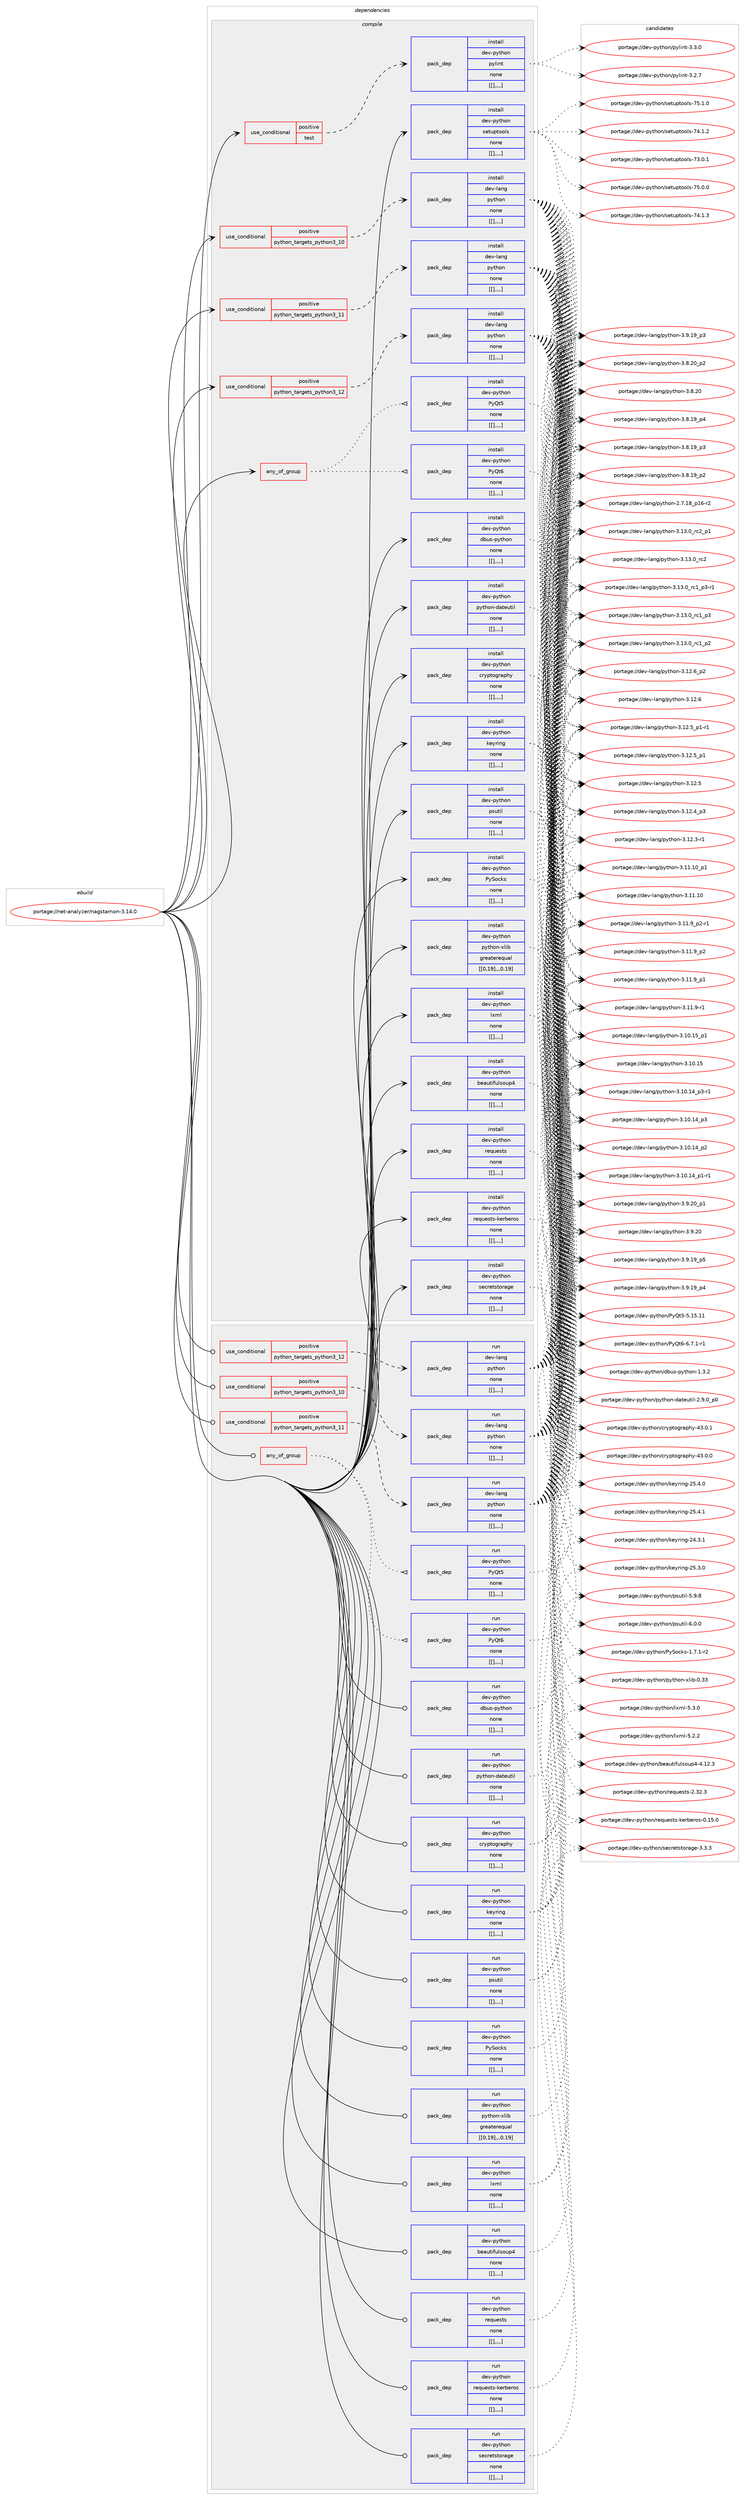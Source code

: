 digraph prolog {

# *************
# Graph options
# *************

newrank=true;
concentrate=true;
compound=true;
graph [rankdir=LR,fontname=Helvetica,fontsize=10,ranksep=1.5];#, ranksep=2.5, nodesep=0.2];
edge  [arrowhead=vee];
node  [fontname=Helvetica,fontsize=10];

# **********
# The ebuild
# **********

subgraph cluster_leftcol {
color=gray;
label=<<i>ebuild</i>>;
id [label="portage://net-analyzer/nagstamon-3.14.0", color=red, width=4, href="../net-analyzer/nagstamon-3.14.0.svg"];
}

# ****************
# The dependencies
# ****************

subgraph cluster_midcol {
color=gray;
label=<<i>dependencies</i>>;
subgraph cluster_compile {
fillcolor="#eeeeee";
style=filled;
label=<<i>compile</i>>;
subgraph any2425 {
dependency350388 [label=<<TABLE BORDER="0" CELLBORDER="1" CELLSPACING="0" CELLPADDING="4"><TR><TD CELLPADDING="10">any_of_group</TD></TR></TABLE>>, shape=none, color=red];subgraph pack256333 {
dependency350389 [label=<<TABLE BORDER="0" CELLBORDER="1" CELLSPACING="0" CELLPADDING="4" WIDTH="220"><TR><TD ROWSPAN="6" CELLPADDING="30">pack_dep</TD></TR><TR><TD WIDTH="110">install</TD></TR><TR><TD>dev-python</TD></TR><TR><TD>PyQt6</TD></TR><TR><TD>none</TD></TR><TR><TD>[[],,,,]</TD></TR></TABLE>>, shape=none, color=blue];
}
dependency350388:e -> dependency350389:w [weight=20,style="dotted",arrowhead="oinv"];
subgraph pack256334 {
dependency350390 [label=<<TABLE BORDER="0" CELLBORDER="1" CELLSPACING="0" CELLPADDING="4" WIDTH="220"><TR><TD ROWSPAN="6" CELLPADDING="30">pack_dep</TD></TR><TR><TD WIDTH="110">install</TD></TR><TR><TD>dev-python</TD></TR><TR><TD>PyQt5</TD></TR><TR><TD>none</TD></TR><TR><TD>[[],,,,]</TD></TR></TABLE>>, shape=none, color=blue];
}
dependency350388:e -> dependency350390:w [weight=20,style="dotted",arrowhead="oinv"];
}
id:e -> dependency350388:w [weight=20,style="solid",arrowhead="vee"];
subgraph cond91452 {
dependency350391 [label=<<TABLE BORDER="0" CELLBORDER="1" CELLSPACING="0" CELLPADDING="4"><TR><TD ROWSPAN="3" CELLPADDING="10">use_conditional</TD></TR><TR><TD>positive</TD></TR><TR><TD>python_targets_python3_10</TD></TR></TABLE>>, shape=none, color=red];
subgraph pack256335 {
dependency350392 [label=<<TABLE BORDER="0" CELLBORDER="1" CELLSPACING="0" CELLPADDING="4" WIDTH="220"><TR><TD ROWSPAN="6" CELLPADDING="30">pack_dep</TD></TR><TR><TD WIDTH="110">install</TD></TR><TR><TD>dev-lang</TD></TR><TR><TD>python</TD></TR><TR><TD>none</TD></TR><TR><TD>[[],,,,]</TD></TR></TABLE>>, shape=none, color=blue];
}
dependency350391:e -> dependency350392:w [weight=20,style="dashed",arrowhead="vee"];
}
id:e -> dependency350391:w [weight=20,style="solid",arrowhead="vee"];
subgraph cond91453 {
dependency350393 [label=<<TABLE BORDER="0" CELLBORDER="1" CELLSPACING="0" CELLPADDING="4"><TR><TD ROWSPAN="3" CELLPADDING="10">use_conditional</TD></TR><TR><TD>positive</TD></TR><TR><TD>python_targets_python3_11</TD></TR></TABLE>>, shape=none, color=red];
subgraph pack256336 {
dependency350394 [label=<<TABLE BORDER="0" CELLBORDER="1" CELLSPACING="0" CELLPADDING="4" WIDTH="220"><TR><TD ROWSPAN="6" CELLPADDING="30">pack_dep</TD></TR><TR><TD WIDTH="110">install</TD></TR><TR><TD>dev-lang</TD></TR><TR><TD>python</TD></TR><TR><TD>none</TD></TR><TR><TD>[[],,,,]</TD></TR></TABLE>>, shape=none, color=blue];
}
dependency350393:e -> dependency350394:w [weight=20,style="dashed",arrowhead="vee"];
}
id:e -> dependency350393:w [weight=20,style="solid",arrowhead="vee"];
subgraph cond91454 {
dependency350395 [label=<<TABLE BORDER="0" CELLBORDER="1" CELLSPACING="0" CELLPADDING="4"><TR><TD ROWSPAN="3" CELLPADDING="10">use_conditional</TD></TR><TR><TD>positive</TD></TR><TR><TD>python_targets_python3_12</TD></TR></TABLE>>, shape=none, color=red];
subgraph pack256337 {
dependency350396 [label=<<TABLE BORDER="0" CELLBORDER="1" CELLSPACING="0" CELLPADDING="4" WIDTH="220"><TR><TD ROWSPAN="6" CELLPADDING="30">pack_dep</TD></TR><TR><TD WIDTH="110">install</TD></TR><TR><TD>dev-lang</TD></TR><TR><TD>python</TD></TR><TR><TD>none</TD></TR><TR><TD>[[],,,,]</TD></TR></TABLE>>, shape=none, color=blue];
}
dependency350395:e -> dependency350396:w [weight=20,style="dashed",arrowhead="vee"];
}
id:e -> dependency350395:w [weight=20,style="solid",arrowhead="vee"];
subgraph cond91455 {
dependency350397 [label=<<TABLE BORDER="0" CELLBORDER="1" CELLSPACING="0" CELLPADDING="4"><TR><TD ROWSPAN="3" CELLPADDING="10">use_conditional</TD></TR><TR><TD>positive</TD></TR><TR><TD>test</TD></TR></TABLE>>, shape=none, color=red];
subgraph pack256338 {
dependency350398 [label=<<TABLE BORDER="0" CELLBORDER="1" CELLSPACING="0" CELLPADDING="4" WIDTH="220"><TR><TD ROWSPAN="6" CELLPADDING="30">pack_dep</TD></TR><TR><TD WIDTH="110">install</TD></TR><TR><TD>dev-python</TD></TR><TR><TD>pylint</TD></TR><TR><TD>none</TD></TR><TR><TD>[[],,,,]</TD></TR></TABLE>>, shape=none, color=blue];
}
dependency350397:e -> dependency350398:w [weight=20,style="dashed",arrowhead="vee"];
}
id:e -> dependency350397:w [weight=20,style="solid",arrowhead="vee"];
subgraph pack256339 {
dependency350399 [label=<<TABLE BORDER="0" CELLBORDER="1" CELLSPACING="0" CELLPADDING="4" WIDTH="220"><TR><TD ROWSPAN="6" CELLPADDING="30">pack_dep</TD></TR><TR><TD WIDTH="110">install</TD></TR><TR><TD>dev-python</TD></TR><TR><TD>PySocks</TD></TR><TR><TD>none</TD></TR><TR><TD>[[],,,,]</TD></TR></TABLE>>, shape=none, color=blue];
}
id:e -> dependency350399:w [weight=20,style="solid",arrowhead="vee"];
subgraph pack256340 {
dependency350400 [label=<<TABLE BORDER="0" CELLBORDER="1" CELLSPACING="0" CELLPADDING="4" WIDTH="220"><TR><TD ROWSPAN="6" CELLPADDING="30">pack_dep</TD></TR><TR><TD WIDTH="110">install</TD></TR><TR><TD>dev-python</TD></TR><TR><TD>beautifulsoup4</TD></TR><TR><TD>none</TD></TR><TR><TD>[[],,,,]</TD></TR></TABLE>>, shape=none, color=blue];
}
id:e -> dependency350400:w [weight=20,style="solid",arrowhead="vee"];
subgraph pack256341 {
dependency350401 [label=<<TABLE BORDER="0" CELLBORDER="1" CELLSPACING="0" CELLPADDING="4" WIDTH="220"><TR><TD ROWSPAN="6" CELLPADDING="30">pack_dep</TD></TR><TR><TD WIDTH="110">install</TD></TR><TR><TD>dev-python</TD></TR><TR><TD>cryptography</TD></TR><TR><TD>none</TD></TR><TR><TD>[[],,,,]</TD></TR></TABLE>>, shape=none, color=blue];
}
id:e -> dependency350401:w [weight=20,style="solid",arrowhead="vee"];
subgraph pack256342 {
dependency350402 [label=<<TABLE BORDER="0" CELLBORDER="1" CELLSPACING="0" CELLPADDING="4" WIDTH="220"><TR><TD ROWSPAN="6" CELLPADDING="30">pack_dep</TD></TR><TR><TD WIDTH="110">install</TD></TR><TR><TD>dev-python</TD></TR><TR><TD>dbus-python</TD></TR><TR><TD>none</TD></TR><TR><TD>[[],,,,]</TD></TR></TABLE>>, shape=none, color=blue];
}
id:e -> dependency350402:w [weight=20,style="solid",arrowhead="vee"];
subgraph pack256343 {
dependency350403 [label=<<TABLE BORDER="0" CELLBORDER="1" CELLSPACING="0" CELLPADDING="4" WIDTH="220"><TR><TD ROWSPAN="6" CELLPADDING="30">pack_dep</TD></TR><TR><TD WIDTH="110">install</TD></TR><TR><TD>dev-python</TD></TR><TR><TD>keyring</TD></TR><TR><TD>none</TD></TR><TR><TD>[[],,,,]</TD></TR></TABLE>>, shape=none, color=blue];
}
id:e -> dependency350403:w [weight=20,style="solid",arrowhead="vee"];
subgraph pack256344 {
dependency350404 [label=<<TABLE BORDER="0" CELLBORDER="1" CELLSPACING="0" CELLPADDING="4" WIDTH="220"><TR><TD ROWSPAN="6" CELLPADDING="30">pack_dep</TD></TR><TR><TD WIDTH="110">install</TD></TR><TR><TD>dev-python</TD></TR><TR><TD>lxml</TD></TR><TR><TD>none</TD></TR><TR><TD>[[],,,,]</TD></TR></TABLE>>, shape=none, color=blue];
}
id:e -> dependency350404:w [weight=20,style="solid",arrowhead="vee"];
subgraph pack256345 {
dependency350405 [label=<<TABLE BORDER="0" CELLBORDER="1" CELLSPACING="0" CELLPADDING="4" WIDTH="220"><TR><TD ROWSPAN="6" CELLPADDING="30">pack_dep</TD></TR><TR><TD WIDTH="110">install</TD></TR><TR><TD>dev-python</TD></TR><TR><TD>psutil</TD></TR><TR><TD>none</TD></TR><TR><TD>[[],,,,]</TD></TR></TABLE>>, shape=none, color=blue];
}
id:e -> dependency350405:w [weight=20,style="solid",arrowhead="vee"];
subgraph pack256346 {
dependency350406 [label=<<TABLE BORDER="0" CELLBORDER="1" CELLSPACING="0" CELLPADDING="4" WIDTH="220"><TR><TD ROWSPAN="6" CELLPADDING="30">pack_dep</TD></TR><TR><TD WIDTH="110">install</TD></TR><TR><TD>dev-python</TD></TR><TR><TD>python-dateutil</TD></TR><TR><TD>none</TD></TR><TR><TD>[[],,,,]</TD></TR></TABLE>>, shape=none, color=blue];
}
id:e -> dependency350406:w [weight=20,style="solid",arrowhead="vee"];
subgraph pack256347 {
dependency350407 [label=<<TABLE BORDER="0" CELLBORDER="1" CELLSPACING="0" CELLPADDING="4" WIDTH="220"><TR><TD ROWSPAN="6" CELLPADDING="30">pack_dep</TD></TR><TR><TD WIDTH="110">install</TD></TR><TR><TD>dev-python</TD></TR><TR><TD>python-xlib</TD></TR><TR><TD>greaterequal</TD></TR><TR><TD>[[0,19],,,0.19]</TD></TR></TABLE>>, shape=none, color=blue];
}
id:e -> dependency350407:w [weight=20,style="solid",arrowhead="vee"];
subgraph pack256348 {
dependency350408 [label=<<TABLE BORDER="0" CELLBORDER="1" CELLSPACING="0" CELLPADDING="4" WIDTH="220"><TR><TD ROWSPAN="6" CELLPADDING="30">pack_dep</TD></TR><TR><TD WIDTH="110">install</TD></TR><TR><TD>dev-python</TD></TR><TR><TD>requests</TD></TR><TR><TD>none</TD></TR><TR><TD>[[],,,,]</TD></TR></TABLE>>, shape=none, color=blue];
}
id:e -> dependency350408:w [weight=20,style="solid",arrowhead="vee"];
subgraph pack256349 {
dependency350409 [label=<<TABLE BORDER="0" CELLBORDER="1" CELLSPACING="0" CELLPADDING="4" WIDTH="220"><TR><TD ROWSPAN="6" CELLPADDING="30">pack_dep</TD></TR><TR><TD WIDTH="110">install</TD></TR><TR><TD>dev-python</TD></TR><TR><TD>requests-kerberos</TD></TR><TR><TD>none</TD></TR><TR><TD>[[],,,,]</TD></TR></TABLE>>, shape=none, color=blue];
}
id:e -> dependency350409:w [weight=20,style="solid",arrowhead="vee"];
subgraph pack256350 {
dependency350410 [label=<<TABLE BORDER="0" CELLBORDER="1" CELLSPACING="0" CELLPADDING="4" WIDTH="220"><TR><TD ROWSPAN="6" CELLPADDING="30">pack_dep</TD></TR><TR><TD WIDTH="110">install</TD></TR><TR><TD>dev-python</TD></TR><TR><TD>secretstorage</TD></TR><TR><TD>none</TD></TR><TR><TD>[[],,,,]</TD></TR></TABLE>>, shape=none, color=blue];
}
id:e -> dependency350410:w [weight=20,style="solid",arrowhead="vee"];
subgraph pack256351 {
dependency350411 [label=<<TABLE BORDER="0" CELLBORDER="1" CELLSPACING="0" CELLPADDING="4" WIDTH="220"><TR><TD ROWSPAN="6" CELLPADDING="30">pack_dep</TD></TR><TR><TD WIDTH="110">install</TD></TR><TR><TD>dev-python</TD></TR><TR><TD>setuptools</TD></TR><TR><TD>none</TD></TR><TR><TD>[[],,,,]</TD></TR></TABLE>>, shape=none, color=blue];
}
id:e -> dependency350411:w [weight=20,style="solid",arrowhead="vee"];
}
subgraph cluster_compileandrun {
fillcolor="#eeeeee";
style=filled;
label=<<i>compile and run</i>>;
}
subgraph cluster_run {
fillcolor="#eeeeee";
style=filled;
label=<<i>run</i>>;
subgraph any2426 {
dependency350412 [label=<<TABLE BORDER="0" CELLBORDER="1" CELLSPACING="0" CELLPADDING="4"><TR><TD CELLPADDING="10">any_of_group</TD></TR></TABLE>>, shape=none, color=red];subgraph pack256352 {
dependency350413 [label=<<TABLE BORDER="0" CELLBORDER="1" CELLSPACING="0" CELLPADDING="4" WIDTH="220"><TR><TD ROWSPAN="6" CELLPADDING="30">pack_dep</TD></TR><TR><TD WIDTH="110">run</TD></TR><TR><TD>dev-python</TD></TR><TR><TD>PyQt6</TD></TR><TR><TD>none</TD></TR><TR><TD>[[],,,,]</TD></TR></TABLE>>, shape=none, color=blue];
}
dependency350412:e -> dependency350413:w [weight=20,style="dotted",arrowhead="oinv"];
subgraph pack256353 {
dependency350414 [label=<<TABLE BORDER="0" CELLBORDER="1" CELLSPACING="0" CELLPADDING="4" WIDTH="220"><TR><TD ROWSPAN="6" CELLPADDING="30">pack_dep</TD></TR><TR><TD WIDTH="110">run</TD></TR><TR><TD>dev-python</TD></TR><TR><TD>PyQt5</TD></TR><TR><TD>none</TD></TR><TR><TD>[[],,,,]</TD></TR></TABLE>>, shape=none, color=blue];
}
dependency350412:e -> dependency350414:w [weight=20,style="dotted",arrowhead="oinv"];
}
id:e -> dependency350412:w [weight=20,style="solid",arrowhead="odot"];
subgraph cond91456 {
dependency350415 [label=<<TABLE BORDER="0" CELLBORDER="1" CELLSPACING="0" CELLPADDING="4"><TR><TD ROWSPAN="3" CELLPADDING="10">use_conditional</TD></TR><TR><TD>positive</TD></TR><TR><TD>python_targets_python3_10</TD></TR></TABLE>>, shape=none, color=red];
subgraph pack256354 {
dependency350416 [label=<<TABLE BORDER="0" CELLBORDER="1" CELLSPACING="0" CELLPADDING="4" WIDTH="220"><TR><TD ROWSPAN="6" CELLPADDING="30">pack_dep</TD></TR><TR><TD WIDTH="110">run</TD></TR><TR><TD>dev-lang</TD></TR><TR><TD>python</TD></TR><TR><TD>none</TD></TR><TR><TD>[[],,,,]</TD></TR></TABLE>>, shape=none, color=blue];
}
dependency350415:e -> dependency350416:w [weight=20,style="dashed",arrowhead="vee"];
}
id:e -> dependency350415:w [weight=20,style="solid",arrowhead="odot"];
subgraph cond91457 {
dependency350417 [label=<<TABLE BORDER="0" CELLBORDER="1" CELLSPACING="0" CELLPADDING="4"><TR><TD ROWSPAN="3" CELLPADDING="10">use_conditional</TD></TR><TR><TD>positive</TD></TR><TR><TD>python_targets_python3_11</TD></TR></TABLE>>, shape=none, color=red];
subgraph pack256355 {
dependency350418 [label=<<TABLE BORDER="0" CELLBORDER="1" CELLSPACING="0" CELLPADDING="4" WIDTH="220"><TR><TD ROWSPAN="6" CELLPADDING="30">pack_dep</TD></TR><TR><TD WIDTH="110">run</TD></TR><TR><TD>dev-lang</TD></TR><TR><TD>python</TD></TR><TR><TD>none</TD></TR><TR><TD>[[],,,,]</TD></TR></TABLE>>, shape=none, color=blue];
}
dependency350417:e -> dependency350418:w [weight=20,style="dashed",arrowhead="vee"];
}
id:e -> dependency350417:w [weight=20,style="solid",arrowhead="odot"];
subgraph cond91458 {
dependency350419 [label=<<TABLE BORDER="0" CELLBORDER="1" CELLSPACING="0" CELLPADDING="4"><TR><TD ROWSPAN="3" CELLPADDING="10">use_conditional</TD></TR><TR><TD>positive</TD></TR><TR><TD>python_targets_python3_12</TD></TR></TABLE>>, shape=none, color=red];
subgraph pack256356 {
dependency350420 [label=<<TABLE BORDER="0" CELLBORDER="1" CELLSPACING="0" CELLPADDING="4" WIDTH="220"><TR><TD ROWSPAN="6" CELLPADDING="30">pack_dep</TD></TR><TR><TD WIDTH="110">run</TD></TR><TR><TD>dev-lang</TD></TR><TR><TD>python</TD></TR><TR><TD>none</TD></TR><TR><TD>[[],,,,]</TD></TR></TABLE>>, shape=none, color=blue];
}
dependency350419:e -> dependency350420:w [weight=20,style="dashed",arrowhead="vee"];
}
id:e -> dependency350419:w [weight=20,style="solid",arrowhead="odot"];
subgraph pack256357 {
dependency350421 [label=<<TABLE BORDER="0" CELLBORDER="1" CELLSPACING="0" CELLPADDING="4" WIDTH="220"><TR><TD ROWSPAN="6" CELLPADDING="30">pack_dep</TD></TR><TR><TD WIDTH="110">run</TD></TR><TR><TD>dev-python</TD></TR><TR><TD>PySocks</TD></TR><TR><TD>none</TD></TR><TR><TD>[[],,,,]</TD></TR></TABLE>>, shape=none, color=blue];
}
id:e -> dependency350421:w [weight=20,style="solid",arrowhead="odot"];
subgraph pack256358 {
dependency350422 [label=<<TABLE BORDER="0" CELLBORDER="1" CELLSPACING="0" CELLPADDING="4" WIDTH="220"><TR><TD ROWSPAN="6" CELLPADDING="30">pack_dep</TD></TR><TR><TD WIDTH="110">run</TD></TR><TR><TD>dev-python</TD></TR><TR><TD>beautifulsoup4</TD></TR><TR><TD>none</TD></TR><TR><TD>[[],,,,]</TD></TR></TABLE>>, shape=none, color=blue];
}
id:e -> dependency350422:w [weight=20,style="solid",arrowhead="odot"];
subgraph pack256359 {
dependency350423 [label=<<TABLE BORDER="0" CELLBORDER="1" CELLSPACING="0" CELLPADDING="4" WIDTH="220"><TR><TD ROWSPAN="6" CELLPADDING="30">pack_dep</TD></TR><TR><TD WIDTH="110">run</TD></TR><TR><TD>dev-python</TD></TR><TR><TD>cryptography</TD></TR><TR><TD>none</TD></TR><TR><TD>[[],,,,]</TD></TR></TABLE>>, shape=none, color=blue];
}
id:e -> dependency350423:w [weight=20,style="solid",arrowhead="odot"];
subgraph pack256360 {
dependency350424 [label=<<TABLE BORDER="0" CELLBORDER="1" CELLSPACING="0" CELLPADDING="4" WIDTH="220"><TR><TD ROWSPAN="6" CELLPADDING="30">pack_dep</TD></TR><TR><TD WIDTH="110">run</TD></TR><TR><TD>dev-python</TD></TR><TR><TD>dbus-python</TD></TR><TR><TD>none</TD></TR><TR><TD>[[],,,,]</TD></TR></TABLE>>, shape=none, color=blue];
}
id:e -> dependency350424:w [weight=20,style="solid",arrowhead="odot"];
subgraph pack256361 {
dependency350425 [label=<<TABLE BORDER="0" CELLBORDER="1" CELLSPACING="0" CELLPADDING="4" WIDTH="220"><TR><TD ROWSPAN="6" CELLPADDING="30">pack_dep</TD></TR><TR><TD WIDTH="110">run</TD></TR><TR><TD>dev-python</TD></TR><TR><TD>keyring</TD></TR><TR><TD>none</TD></TR><TR><TD>[[],,,,]</TD></TR></TABLE>>, shape=none, color=blue];
}
id:e -> dependency350425:w [weight=20,style="solid",arrowhead="odot"];
subgraph pack256362 {
dependency350426 [label=<<TABLE BORDER="0" CELLBORDER="1" CELLSPACING="0" CELLPADDING="4" WIDTH="220"><TR><TD ROWSPAN="6" CELLPADDING="30">pack_dep</TD></TR><TR><TD WIDTH="110">run</TD></TR><TR><TD>dev-python</TD></TR><TR><TD>lxml</TD></TR><TR><TD>none</TD></TR><TR><TD>[[],,,,]</TD></TR></TABLE>>, shape=none, color=blue];
}
id:e -> dependency350426:w [weight=20,style="solid",arrowhead="odot"];
subgraph pack256363 {
dependency350427 [label=<<TABLE BORDER="0" CELLBORDER="1" CELLSPACING="0" CELLPADDING="4" WIDTH="220"><TR><TD ROWSPAN="6" CELLPADDING="30">pack_dep</TD></TR><TR><TD WIDTH="110">run</TD></TR><TR><TD>dev-python</TD></TR><TR><TD>psutil</TD></TR><TR><TD>none</TD></TR><TR><TD>[[],,,,]</TD></TR></TABLE>>, shape=none, color=blue];
}
id:e -> dependency350427:w [weight=20,style="solid",arrowhead="odot"];
subgraph pack256364 {
dependency350428 [label=<<TABLE BORDER="0" CELLBORDER="1" CELLSPACING="0" CELLPADDING="4" WIDTH="220"><TR><TD ROWSPAN="6" CELLPADDING="30">pack_dep</TD></TR><TR><TD WIDTH="110">run</TD></TR><TR><TD>dev-python</TD></TR><TR><TD>python-dateutil</TD></TR><TR><TD>none</TD></TR><TR><TD>[[],,,,]</TD></TR></TABLE>>, shape=none, color=blue];
}
id:e -> dependency350428:w [weight=20,style="solid",arrowhead="odot"];
subgraph pack256365 {
dependency350429 [label=<<TABLE BORDER="0" CELLBORDER="1" CELLSPACING="0" CELLPADDING="4" WIDTH="220"><TR><TD ROWSPAN="6" CELLPADDING="30">pack_dep</TD></TR><TR><TD WIDTH="110">run</TD></TR><TR><TD>dev-python</TD></TR><TR><TD>python-xlib</TD></TR><TR><TD>greaterequal</TD></TR><TR><TD>[[0,19],,,0.19]</TD></TR></TABLE>>, shape=none, color=blue];
}
id:e -> dependency350429:w [weight=20,style="solid",arrowhead="odot"];
subgraph pack256366 {
dependency350430 [label=<<TABLE BORDER="0" CELLBORDER="1" CELLSPACING="0" CELLPADDING="4" WIDTH="220"><TR><TD ROWSPAN="6" CELLPADDING="30">pack_dep</TD></TR><TR><TD WIDTH="110">run</TD></TR><TR><TD>dev-python</TD></TR><TR><TD>requests</TD></TR><TR><TD>none</TD></TR><TR><TD>[[],,,,]</TD></TR></TABLE>>, shape=none, color=blue];
}
id:e -> dependency350430:w [weight=20,style="solid",arrowhead="odot"];
subgraph pack256367 {
dependency350431 [label=<<TABLE BORDER="0" CELLBORDER="1" CELLSPACING="0" CELLPADDING="4" WIDTH="220"><TR><TD ROWSPAN="6" CELLPADDING="30">pack_dep</TD></TR><TR><TD WIDTH="110">run</TD></TR><TR><TD>dev-python</TD></TR><TR><TD>requests-kerberos</TD></TR><TR><TD>none</TD></TR><TR><TD>[[],,,,]</TD></TR></TABLE>>, shape=none, color=blue];
}
id:e -> dependency350431:w [weight=20,style="solid",arrowhead="odot"];
subgraph pack256368 {
dependency350432 [label=<<TABLE BORDER="0" CELLBORDER="1" CELLSPACING="0" CELLPADDING="4" WIDTH="220"><TR><TD ROWSPAN="6" CELLPADDING="30">pack_dep</TD></TR><TR><TD WIDTH="110">run</TD></TR><TR><TD>dev-python</TD></TR><TR><TD>secretstorage</TD></TR><TR><TD>none</TD></TR><TR><TD>[[],,,,]</TD></TR></TABLE>>, shape=none, color=blue];
}
id:e -> dependency350432:w [weight=20,style="solid",arrowhead="odot"];
}
}

# **************
# The candidates
# **************

subgraph cluster_choices {
rank=same;
color=gray;
label=<<i>candidates</i>>;

subgraph choice256333 {
color=black;
nodesep=1;
choice10010111845112121116104111110478012181116544554465546494511449 [label="portage://dev-python/PyQt6-6.7.1-r1", color=red, width=4,href="../dev-python/PyQt6-6.7.1-r1.svg"];
dependency350389:e -> choice10010111845112121116104111110478012181116544554465546494511449:w [style=dotted,weight="100"];
}
subgraph choice256334 {
color=black;
nodesep=1;
choice10010111845112121116104111110478012181116534553464953464949 [label="portage://dev-python/PyQt5-5.15.11", color=red, width=4,href="../dev-python/PyQt5-5.15.11.svg"];
dependency350390:e -> choice10010111845112121116104111110478012181116534553464953464949:w [style=dotted,weight="100"];
}
subgraph choice256335 {
color=black;
nodesep=1;
choice100101118451089711010347112121116104111110455146495146489511499509511249 [label="portage://dev-lang/python-3.13.0_rc2_p1", color=red, width=4,href="../dev-lang/python-3.13.0_rc2_p1.svg"];
choice10010111845108971101034711212111610411111045514649514648951149950 [label="portage://dev-lang/python-3.13.0_rc2", color=red, width=4,href="../dev-lang/python-3.13.0_rc2.svg"];
choice1001011184510897110103471121211161041111104551464951464895114994995112514511449 [label="portage://dev-lang/python-3.13.0_rc1_p3-r1", color=red, width=4,href="../dev-lang/python-3.13.0_rc1_p3-r1.svg"];
choice100101118451089711010347112121116104111110455146495146489511499499511251 [label="portage://dev-lang/python-3.13.0_rc1_p3", color=red, width=4,href="../dev-lang/python-3.13.0_rc1_p3.svg"];
choice100101118451089711010347112121116104111110455146495146489511499499511250 [label="portage://dev-lang/python-3.13.0_rc1_p2", color=red, width=4,href="../dev-lang/python-3.13.0_rc1_p2.svg"];
choice100101118451089711010347112121116104111110455146495046549511250 [label="portage://dev-lang/python-3.12.6_p2", color=red, width=4,href="../dev-lang/python-3.12.6_p2.svg"];
choice10010111845108971101034711212111610411111045514649504654 [label="portage://dev-lang/python-3.12.6", color=red, width=4,href="../dev-lang/python-3.12.6.svg"];
choice1001011184510897110103471121211161041111104551464950465395112494511449 [label="portage://dev-lang/python-3.12.5_p1-r1", color=red, width=4,href="../dev-lang/python-3.12.5_p1-r1.svg"];
choice100101118451089711010347112121116104111110455146495046539511249 [label="portage://dev-lang/python-3.12.5_p1", color=red, width=4,href="../dev-lang/python-3.12.5_p1.svg"];
choice10010111845108971101034711212111610411111045514649504653 [label="portage://dev-lang/python-3.12.5", color=red, width=4,href="../dev-lang/python-3.12.5.svg"];
choice100101118451089711010347112121116104111110455146495046529511251 [label="portage://dev-lang/python-3.12.4_p3", color=red, width=4,href="../dev-lang/python-3.12.4_p3.svg"];
choice100101118451089711010347112121116104111110455146495046514511449 [label="portage://dev-lang/python-3.12.3-r1", color=red, width=4,href="../dev-lang/python-3.12.3-r1.svg"];
choice10010111845108971101034711212111610411111045514649494649489511249 [label="portage://dev-lang/python-3.11.10_p1", color=red, width=4,href="../dev-lang/python-3.11.10_p1.svg"];
choice1001011184510897110103471121211161041111104551464949464948 [label="portage://dev-lang/python-3.11.10", color=red, width=4,href="../dev-lang/python-3.11.10.svg"];
choice1001011184510897110103471121211161041111104551464949465795112504511449 [label="portage://dev-lang/python-3.11.9_p2-r1", color=red, width=4,href="../dev-lang/python-3.11.9_p2-r1.svg"];
choice100101118451089711010347112121116104111110455146494946579511250 [label="portage://dev-lang/python-3.11.9_p2", color=red, width=4,href="../dev-lang/python-3.11.9_p2.svg"];
choice100101118451089711010347112121116104111110455146494946579511249 [label="portage://dev-lang/python-3.11.9_p1", color=red, width=4,href="../dev-lang/python-3.11.9_p1.svg"];
choice100101118451089711010347112121116104111110455146494946574511449 [label="portage://dev-lang/python-3.11.9-r1", color=red, width=4,href="../dev-lang/python-3.11.9-r1.svg"];
choice10010111845108971101034711212111610411111045514649484649539511249 [label="portage://dev-lang/python-3.10.15_p1", color=red, width=4,href="../dev-lang/python-3.10.15_p1.svg"];
choice1001011184510897110103471121211161041111104551464948464953 [label="portage://dev-lang/python-3.10.15", color=red, width=4,href="../dev-lang/python-3.10.15.svg"];
choice100101118451089711010347112121116104111110455146494846495295112514511449 [label="portage://dev-lang/python-3.10.14_p3-r1", color=red, width=4,href="../dev-lang/python-3.10.14_p3-r1.svg"];
choice10010111845108971101034711212111610411111045514649484649529511251 [label="portage://dev-lang/python-3.10.14_p3", color=red, width=4,href="../dev-lang/python-3.10.14_p3.svg"];
choice10010111845108971101034711212111610411111045514649484649529511250 [label="portage://dev-lang/python-3.10.14_p2", color=red, width=4,href="../dev-lang/python-3.10.14_p2.svg"];
choice100101118451089711010347112121116104111110455146494846495295112494511449 [label="portage://dev-lang/python-3.10.14_p1-r1", color=red, width=4,href="../dev-lang/python-3.10.14_p1-r1.svg"];
choice100101118451089711010347112121116104111110455146574650489511249 [label="portage://dev-lang/python-3.9.20_p1", color=red, width=4,href="../dev-lang/python-3.9.20_p1.svg"];
choice10010111845108971101034711212111610411111045514657465048 [label="portage://dev-lang/python-3.9.20", color=red, width=4,href="../dev-lang/python-3.9.20.svg"];
choice100101118451089711010347112121116104111110455146574649579511253 [label="portage://dev-lang/python-3.9.19_p5", color=red, width=4,href="../dev-lang/python-3.9.19_p5.svg"];
choice100101118451089711010347112121116104111110455146574649579511252 [label="portage://dev-lang/python-3.9.19_p4", color=red, width=4,href="../dev-lang/python-3.9.19_p4.svg"];
choice100101118451089711010347112121116104111110455146574649579511251 [label="portage://dev-lang/python-3.9.19_p3", color=red, width=4,href="../dev-lang/python-3.9.19_p3.svg"];
choice100101118451089711010347112121116104111110455146564650489511250 [label="portage://dev-lang/python-3.8.20_p2", color=red, width=4,href="../dev-lang/python-3.8.20_p2.svg"];
choice10010111845108971101034711212111610411111045514656465048 [label="portage://dev-lang/python-3.8.20", color=red, width=4,href="../dev-lang/python-3.8.20.svg"];
choice100101118451089711010347112121116104111110455146564649579511252 [label="portage://dev-lang/python-3.8.19_p4", color=red, width=4,href="../dev-lang/python-3.8.19_p4.svg"];
choice100101118451089711010347112121116104111110455146564649579511251 [label="portage://dev-lang/python-3.8.19_p3", color=red, width=4,href="../dev-lang/python-3.8.19_p3.svg"];
choice100101118451089711010347112121116104111110455146564649579511250 [label="portage://dev-lang/python-3.8.19_p2", color=red, width=4,href="../dev-lang/python-3.8.19_p2.svg"];
choice100101118451089711010347112121116104111110455046554649569511249544511450 [label="portage://dev-lang/python-2.7.18_p16-r2", color=red, width=4,href="../dev-lang/python-2.7.18_p16-r2.svg"];
dependency350392:e -> choice100101118451089711010347112121116104111110455146495146489511499509511249:w [style=dotted,weight="100"];
dependency350392:e -> choice10010111845108971101034711212111610411111045514649514648951149950:w [style=dotted,weight="100"];
dependency350392:e -> choice1001011184510897110103471121211161041111104551464951464895114994995112514511449:w [style=dotted,weight="100"];
dependency350392:e -> choice100101118451089711010347112121116104111110455146495146489511499499511251:w [style=dotted,weight="100"];
dependency350392:e -> choice100101118451089711010347112121116104111110455146495146489511499499511250:w [style=dotted,weight="100"];
dependency350392:e -> choice100101118451089711010347112121116104111110455146495046549511250:w [style=dotted,weight="100"];
dependency350392:e -> choice10010111845108971101034711212111610411111045514649504654:w [style=dotted,weight="100"];
dependency350392:e -> choice1001011184510897110103471121211161041111104551464950465395112494511449:w [style=dotted,weight="100"];
dependency350392:e -> choice100101118451089711010347112121116104111110455146495046539511249:w [style=dotted,weight="100"];
dependency350392:e -> choice10010111845108971101034711212111610411111045514649504653:w [style=dotted,weight="100"];
dependency350392:e -> choice100101118451089711010347112121116104111110455146495046529511251:w [style=dotted,weight="100"];
dependency350392:e -> choice100101118451089711010347112121116104111110455146495046514511449:w [style=dotted,weight="100"];
dependency350392:e -> choice10010111845108971101034711212111610411111045514649494649489511249:w [style=dotted,weight="100"];
dependency350392:e -> choice1001011184510897110103471121211161041111104551464949464948:w [style=dotted,weight="100"];
dependency350392:e -> choice1001011184510897110103471121211161041111104551464949465795112504511449:w [style=dotted,weight="100"];
dependency350392:e -> choice100101118451089711010347112121116104111110455146494946579511250:w [style=dotted,weight="100"];
dependency350392:e -> choice100101118451089711010347112121116104111110455146494946579511249:w [style=dotted,weight="100"];
dependency350392:e -> choice100101118451089711010347112121116104111110455146494946574511449:w [style=dotted,weight="100"];
dependency350392:e -> choice10010111845108971101034711212111610411111045514649484649539511249:w [style=dotted,weight="100"];
dependency350392:e -> choice1001011184510897110103471121211161041111104551464948464953:w [style=dotted,weight="100"];
dependency350392:e -> choice100101118451089711010347112121116104111110455146494846495295112514511449:w [style=dotted,weight="100"];
dependency350392:e -> choice10010111845108971101034711212111610411111045514649484649529511251:w [style=dotted,weight="100"];
dependency350392:e -> choice10010111845108971101034711212111610411111045514649484649529511250:w [style=dotted,weight="100"];
dependency350392:e -> choice100101118451089711010347112121116104111110455146494846495295112494511449:w [style=dotted,weight="100"];
dependency350392:e -> choice100101118451089711010347112121116104111110455146574650489511249:w [style=dotted,weight="100"];
dependency350392:e -> choice10010111845108971101034711212111610411111045514657465048:w [style=dotted,weight="100"];
dependency350392:e -> choice100101118451089711010347112121116104111110455146574649579511253:w [style=dotted,weight="100"];
dependency350392:e -> choice100101118451089711010347112121116104111110455146574649579511252:w [style=dotted,weight="100"];
dependency350392:e -> choice100101118451089711010347112121116104111110455146574649579511251:w [style=dotted,weight="100"];
dependency350392:e -> choice100101118451089711010347112121116104111110455146564650489511250:w [style=dotted,weight="100"];
dependency350392:e -> choice10010111845108971101034711212111610411111045514656465048:w [style=dotted,weight="100"];
dependency350392:e -> choice100101118451089711010347112121116104111110455146564649579511252:w [style=dotted,weight="100"];
dependency350392:e -> choice100101118451089711010347112121116104111110455146564649579511251:w [style=dotted,weight="100"];
dependency350392:e -> choice100101118451089711010347112121116104111110455146564649579511250:w [style=dotted,weight="100"];
dependency350392:e -> choice100101118451089711010347112121116104111110455046554649569511249544511450:w [style=dotted,weight="100"];
}
subgraph choice256336 {
color=black;
nodesep=1;
choice100101118451089711010347112121116104111110455146495146489511499509511249 [label="portage://dev-lang/python-3.13.0_rc2_p1", color=red, width=4,href="../dev-lang/python-3.13.0_rc2_p1.svg"];
choice10010111845108971101034711212111610411111045514649514648951149950 [label="portage://dev-lang/python-3.13.0_rc2", color=red, width=4,href="../dev-lang/python-3.13.0_rc2.svg"];
choice1001011184510897110103471121211161041111104551464951464895114994995112514511449 [label="portage://dev-lang/python-3.13.0_rc1_p3-r1", color=red, width=4,href="../dev-lang/python-3.13.0_rc1_p3-r1.svg"];
choice100101118451089711010347112121116104111110455146495146489511499499511251 [label="portage://dev-lang/python-3.13.0_rc1_p3", color=red, width=4,href="../dev-lang/python-3.13.0_rc1_p3.svg"];
choice100101118451089711010347112121116104111110455146495146489511499499511250 [label="portage://dev-lang/python-3.13.0_rc1_p2", color=red, width=4,href="../dev-lang/python-3.13.0_rc1_p2.svg"];
choice100101118451089711010347112121116104111110455146495046549511250 [label="portage://dev-lang/python-3.12.6_p2", color=red, width=4,href="../dev-lang/python-3.12.6_p2.svg"];
choice10010111845108971101034711212111610411111045514649504654 [label="portage://dev-lang/python-3.12.6", color=red, width=4,href="../dev-lang/python-3.12.6.svg"];
choice1001011184510897110103471121211161041111104551464950465395112494511449 [label="portage://dev-lang/python-3.12.5_p1-r1", color=red, width=4,href="../dev-lang/python-3.12.5_p1-r1.svg"];
choice100101118451089711010347112121116104111110455146495046539511249 [label="portage://dev-lang/python-3.12.5_p1", color=red, width=4,href="../dev-lang/python-3.12.5_p1.svg"];
choice10010111845108971101034711212111610411111045514649504653 [label="portage://dev-lang/python-3.12.5", color=red, width=4,href="../dev-lang/python-3.12.5.svg"];
choice100101118451089711010347112121116104111110455146495046529511251 [label="portage://dev-lang/python-3.12.4_p3", color=red, width=4,href="../dev-lang/python-3.12.4_p3.svg"];
choice100101118451089711010347112121116104111110455146495046514511449 [label="portage://dev-lang/python-3.12.3-r1", color=red, width=4,href="../dev-lang/python-3.12.3-r1.svg"];
choice10010111845108971101034711212111610411111045514649494649489511249 [label="portage://dev-lang/python-3.11.10_p1", color=red, width=4,href="../dev-lang/python-3.11.10_p1.svg"];
choice1001011184510897110103471121211161041111104551464949464948 [label="portage://dev-lang/python-3.11.10", color=red, width=4,href="../dev-lang/python-3.11.10.svg"];
choice1001011184510897110103471121211161041111104551464949465795112504511449 [label="portage://dev-lang/python-3.11.9_p2-r1", color=red, width=4,href="../dev-lang/python-3.11.9_p2-r1.svg"];
choice100101118451089711010347112121116104111110455146494946579511250 [label="portage://dev-lang/python-3.11.9_p2", color=red, width=4,href="../dev-lang/python-3.11.9_p2.svg"];
choice100101118451089711010347112121116104111110455146494946579511249 [label="portage://dev-lang/python-3.11.9_p1", color=red, width=4,href="../dev-lang/python-3.11.9_p1.svg"];
choice100101118451089711010347112121116104111110455146494946574511449 [label="portage://dev-lang/python-3.11.9-r1", color=red, width=4,href="../dev-lang/python-3.11.9-r1.svg"];
choice10010111845108971101034711212111610411111045514649484649539511249 [label="portage://dev-lang/python-3.10.15_p1", color=red, width=4,href="../dev-lang/python-3.10.15_p1.svg"];
choice1001011184510897110103471121211161041111104551464948464953 [label="portage://dev-lang/python-3.10.15", color=red, width=4,href="../dev-lang/python-3.10.15.svg"];
choice100101118451089711010347112121116104111110455146494846495295112514511449 [label="portage://dev-lang/python-3.10.14_p3-r1", color=red, width=4,href="../dev-lang/python-3.10.14_p3-r1.svg"];
choice10010111845108971101034711212111610411111045514649484649529511251 [label="portage://dev-lang/python-3.10.14_p3", color=red, width=4,href="../dev-lang/python-3.10.14_p3.svg"];
choice10010111845108971101034711212111610411111045514649484649529511250 [label="portage://dev-lang/python-3.10.14_p2", color=red, width=4,href="../dev-lang/python-3.10.14_p2.svg"];
choice100101118451089711010347112121116104111110455146494846495295112494511449 [label="portage://dev-lang/python-3.10.14_p1-r1", color=red, width=4,href="../dev-lang/python-3.10.14_p1-r1.svg"];
choice100101118451089711010347112121116104111110455146574650489511249 [label="portage://dev-lang/python-3.9.20_p1", color=red, width=4,href="../dev-lang/python-3.9.20_p1.svg"];
choice10010111845108971101034711212111610411111045514657465048 [label="portage://dev-lang/python-3.9.20", color=red, width=4,href="../dev-lang/python-3.9.20.svg"];
choice100101118451089711010347112121116104111110455146574649579511253 [label="portage://dev-lang/python-3.9.19_p5", color=red, width=4,href="../dev-lang/python-3.9.19_p5.svg"];
choice100101118451089711010347112121116104111110455146574649579511252 [label="portage://dev-lang/python-3.9.19_p4", color=red, width=4,href="../dev-lang/python-3.9.19_p4.svg"];
choice100101118451089711010347112121116104111110455146574649579511251 [label="portage://dev-lang/python-3.9.19_p3", color=red, width=4,href="../dev-lang/python-3.9.19_p3.svg"];
choice100101118451089711010347112121116104111110455146564650489511250 [label="portage://dev-lang/python-3.8.20_p2", color=red, width=4,href="../dev-lang/python-3.8.20_p2.svg"];
choice10010111845108971101034711212111610411111045514656465048 [label="portage://dev-lang/python-3.8.20", color=red, width=4,href="../dev-lang/python-3.8.20.svg"];
choice100101118451089711010347112121116104111110455146564649579511252 [label="portage://dev-lang/python-3.8.19_p4", color=red, width=4,href="../dev-lang/python-3.8.19_p4.svg"];
choice100101118451089711010347112121116104111110455146564649579511251 [label="portage://dev-lang/python-3.8.19_p3", color=red, width=4,href="../dev-lang/python-3.8.19_p3.svg"];
choice100101118451089711010347112121116104111110455146564649579511250 [label="portage://dev-lang/python-3.8.19_p2", color=red, width=4,href="../dev-lang/python-3.8.19_p2.svg"];
choice100101118451089711010347112121116104111110455046554649569511249544511450 [label="portage://dev-lang/python-2.7.18_p16-r2", color=red, width=4,href="../dev-lang/python-2.7.18_p16-r2.svg"];
dependency350394:e -> choice100101118451089711010347112121116104111110455146495146489511499509511249:w [style=dotted,weight="100"];
dependency350394:e -> choice10010111845108971101034711212111610411111045514649514648951149950:w [style=dotted,weight="100"];
dependency350394:e -> choice1001011184510897110103471121211161041111104551464951464895114994995112514511449:w [style=dotted,weight="100"];
dependency350394:e -> choice100101118451089711010347112121116104111110455146495146489511499499511251:w [style=dotted,weight="100"];
dependency350394:e -> choice100101118451089711010347112121116104111110455146495146489511499499511250:w [style=dotted,weight="100"];
dependency350394:e -> choice100101118451089711010347112121116104111110455146495046549511250:w [style=dotted,weight="100"];
dependency350394:e -> choice10010111845108971101034711212111610411111045514649504654:w [style=dotted,weight="100"];
dependency350394:e -> choice1001011184510897110103471121211161041111104551464950465395112494511449:w [style=dotted,weight="100"];
dependency350394:e -> choice100101118451089711010347112121116104111110455146495046539511249:w [style=dotted,weight="100"];
dependency350394:e -> choice10010111845108971101034711212111610411111045514649504653:w [style=dotted,weight="100"];
dependency350394:e -> choice100101118451089711010347112121116104111110455146495046529511251:w [style=dotted,weight="100"];
dependency350394:e -> choice100101118451089711010347112121116104111110455146495046514511449:w [style=dotted,weight="100"];
dependency350394:e -> choice10010111845108971101034711212111610411111045514649494649489511249:w [style=dotted,weight="100"];
dependency350394:e -> choice1001011184510897110103471121211161041111104551464949464948:w [style=dotted,weight="100"];
dependency350394:e -> choice1001011184510897110103471121211161041111104551464949465795112504511449:w [style=dotted,weight="100"];
dependency350394:e -> choice100101118451089711010347112121116104111110455146494946579511250:w [style=dotted,weight="100"];
dependency350394:e -> choice100101118451089711010347112121116104111110455146494946579511249:w [style=dotted,weight="100"];
dependency350394:e -> choice100101118451089711010347112121116104111110455146494946574511449:w [style=dotted,weight="100"];
dependency350394:e -> choice10010111845108971101034711212111610411111045514649484649539511249:w [style=dotted,weight="100"];
dependency350394:e -> choice1001011184510897110103471121211161041111104551464948464953:w [style=dotted,weight="100"];
dependency350394:e -> choice100101118451089711010347112121116104111110455146494846495295112514511449:w [style=dotted,weight="100"];
dependency350394:e -> choice10010111845108971101034711212111610411111045514649484649529511251:w [style=dotted,weight="100"];
dependency350394:e -> choice10010111845108971101034711212111610411111045514649484649529511250:w [style=dotted,weight="100"];
dependency350394:e -> choice100101118451089711010347112121116104111110455146494846495295112494511449:w [style=dotted,weight="100"];
dependency350394:e -> choice100101118451089711010347112121116104111110455146574650489511249:w [style=dotted,weight="100"];
dependency350394:e -> choice10010111845108971101034711212111610411111045514657465048:w [style=dotted,weight="100"];
dependency350394:e -> choice100101118451089711010347112121116104111110455146574649579511253:w [style=dotted,weight="100"];
dependency350394:e -> choice100101118451089711010347112121116104111110455146574649579511252:w [style=dotted,weight="100"];
dependency350394:e -> choice100101118451089711010347112121116104111110455146574649579511251:w [style=dotted,weight="100"];
dependency350394:e -> choice100101118451089711010347112121116104111110455146564650489511250:w [style=dotted,weight="100"];
dependency350394:e -> choice10010111845108971101034711212111610411111045514656465048:w [style=dotted,weight="100"];
dependency350394:e -> choice100101118451089711010347112121116104111110455146564649579511252:w [style=dotted,weight="100"];
dependency350394:e -> choice100101118451089711010347112121116104111110455146564649579511251:w [style=dotted,weight="100"];
dependency350394:e -> choice100101118451089711010347112121116104111110455146564649579511250:w [style=dotted,weight="100"];
dependency350394:e -> choice100101118451089711010347112121116104111110455046554649569511249544511450:w [style=dotted,weight="100"];
}
subgraph choice256337 {
color=black;
nodesep=1;
choice100101118451089711010347112121116104111110455146495146489511499509511249 [label="portage://dev-lang/python-3.13.0_rc2_p1", color=red, width=4,href="../dev-lang/python-3.13.0_rc2_p1.svg"];
choice10010111845108971101034711212111610411111045514649514648951149950 [label="portage://dev-lang/python-3.13.0_rc2", color=red, width=4,href="../dev-lang/python-3.13.0_rc2.svg"];
choice1001011184510897110103471121211161041111104551464951464895114994995112514511449 [label="portage://dev-lang/python-3.13.0_rc1_p3-r1", color=red, width=4,href="../dev-lang/python-3.13.0_rc1_p3-r1.svg"];
choice100101118451089711010347112121116104111110455146495146489511499499511251 [label="portage://dev-lang/python-3.13.0_rc1_p3", color=red, width=4,href="../dev-lang/python-3.13.0_rc1_p3.svg"];
choice100101118451089711010347112121116104111110455146495146489511499499511250 [label="portage://dev-lang/python-3.13.0_rc1_p2", color=red, width=4,href="../dev-lang/python-3.13.0_rc1_p2.svg"];
choice100101118451089711010347112121116104111110455146495046549511250 [label="portage://dev-lang/python-3.12.6_p2", color=red, width=4,href="../dev-lang/python-3.12.6_p2.svg"];
choice10010111845108971101034711212111610411111045514649504654 [label="portage://dev-lang/python-3.12.6", color=red, width=4,href="../dev-lang/python-3.12.6.svg"];
choice1001011184510897110103471121211161041111104551464950465395112494511449 [label="portage://dev-lang/python-3.12.5_p1-r1", color=red, width=4,href="../dev-lang/python-3.12.5_p1-r1.svg"];
choice100101118451089711010347112121116104111110455146495046539511249 [label="portage://dev-lang/python-3.12.5_p1", color=red, width=4,href="../dev-lang/python-3.12.5_p1.svg"];
choice10010111845108971101034711212111610411111045514649504653 [label="portage://dev-lang/python-3.12.5", color=red, width=4,href="../dev-lang/python-3.12.5.svg"];
choice100101118451089711010347112121116104111110455146495046529511251 [label="portage://dev-lang/python-3.12.4_p3", color=red, width=4,href="../dev-lang/python-3.12.4_p3.svg"];
choice100101118451089711010347112121116104111110455146495046514511449 [label="portage://dev-lang/python-3.12.3-r1", color=red, width=4,href="../dev-lang/python-3.12.3-r1.svg"];
choice10010111845108971101034711212111610411111045514649494649489511249 [label="portage://dev-lang/python-3.11.10_p1", color=red, width=4,href="../dev-lang/python-3.11.10_p1.svg"];
choice1001011184510897110103471121211161041111104551464949464948 [label="portage://dev-lang/python-3.11.10", color=red, width=4,href="../dev-lang/python-3.11.10.svg"];
choice1001011184510897110103471121211161041111104551464949465795112504511449 [label="portage://dev-lang/python-3.11.9_p2-r1", color=red, width=4,href="../dev-lang/python-3.11.9_p2-r1.svg"];
choice100101118451089711010347112121116104111110455146494946579511250 [label="portage://dev-lang/python-3.11.9_p2", color=red, width=4,href="../dev-lang/python-3.11.9_p2.svg"];
choice100101118451089711010347112121116104111110455146494946579511249 [label="portage://dev-lang/python-3.11.9_p1", color=red, width=4,href="../dev-lang/python-3.11.9_p1.svg"];
choice100101118451089711010347112121116104111110455146494946574511449 [label="portage://dev-lang/python-3.11.9-r1", color=red, width=4,href="../dev-lang/python-3.11.9-r1.svg"];
choice10010111845108971101034711212111610411111045514649484649539511249 [label="portage://dev-lang/python-3.10.15_p1", color=red, width=4,href="../dev-lang/python-3.10.15_p1.svg"];
choice1001011184510897110103471121211161041111104551464948464953 [label="portage://dev-lang/python-3.10.15", color=red, width=4,href="../dev-lang/python-3.10.15.svg"];
choice100101118451089711010347112121116104111110455146494846495295112514511449 [label="portage://dev-lang/python-3.10.14_p3-r1", color=red, width=4,href="../dev-lang/python-3.10.14_p3-r1.svg"];
choice10010111845108971101034711212111610411111045514649484649529511251 [label="portage://dev-lang/python-3.10.14_p3", color=red, width=4,href="../dev-lang/python-3.10.14_p3.svg"];
choice10010111845108971101034711212111610411111045514649484649529511250 [label="portage://dev-lang/python-3.10.14_p2", color=red, width=4,href="../dev-lang/python-3.10.14_p2.svg"];
choice100101118451089711010347112121116104111110455146494846495295112494511449 [label="portage://dev-lang/python-3.10.14_p1-r1", color=red, width=4,href="../dev-lang/python-3.10.14_p1-r1.svg"];
choice100101118451089711010347112121116104111110455146574650489511249 [label="portage://dev-lang/python-3.9.20_p1", color=red, width=4,href="../dev-lang/python-3.9.20_p1.svg"];
choice10010111845108971101034711212111610411111045514657465048 [label="portage://dev-lang/python-3.9.20", color=red, width=4,href="../dev-lang/python-3.9.20.svg"];
choice100101118451089711010347112121116104111110455146574649579511253 [label="portage://dev-lang/python-3.9.19_p5", color=red, width=4,href="../dev-lang/python-3.9.19_p5.svg"];
choice100101118451089711010347112121116104111110455146574649579511252 [label="portage://dev-lang/python-3.9.19_p4", color=red, width=4,href="../dev-lang/python-3.9.19_p4.svg"];
choice100101118451089711010347112121116104111110455146574649579511251 [label="portage://dev-lang/python-3.9.19_p3", color=red, width=4,href="../dev-lang/python-3.9.19_p3.svg"];
choice100101118451089711010347112121116104111110455146564650489511250 [label="portage://dev-lang/python-3.8.20_p2", color=red, width=4,href="../dev-lang/python-3.8.20_p2.svg"];
choice10010111845108971101034711212111610411111045514656465048 [label="portage://dev-lang/python-3.8.20", color=red, width=4,href="../dev-lang/python-3.8.20.svg"];
choice100101118451089711010347112121116104111110455146564649579511252 [label="portage://dev-lang/python-3.8.19_p4", color=red, width=4,href="../dev-lang/python-3.8.19_p4.svg"];
choice100101118451089711010347112121116104111110455146564649579511251 [label="portage://dev-lang/python-3.8.19_p3", color=red, width=4,href="../dev-lang/python-3.8.19_p3.svg"];
choice100101118451089711010347112121116104111110455146564649579511250 [label="portage://dev-lang/python-3.8.19_p2", color=red, width=4,href="../dev-lang/python-3.8.19_p2.svg"];
choice100101118451089711010347112121116104111110455046554649569511249544511450 [label="portage://dev-lang/python-2.7.18_p16-r2", color=red, width=4,href="../dev-lang/python-2.7.18_p16-r2.svg"];
dependency350396:e -> choice100101118451089711010347112121116104111110455146495146489511499509511249:w [style=dotted,weight="100"];
dependency350396:e -> choice10010111845108971101034711212111610411111045514649514648951149950:w [style=dotted,weight="100"];
dependency350396:e -> choice1001011184510897110103471121211161041111104551464951464895114994995112514511449:w [style=dotted,weight="100"];
dependency350396:e -> choice100101118451089711010347112121116104111110455146495146489511499499511251:w [style=dotted,weight="100"];
dependency350396:e -> choice100101118451089711010347112121116104111110455146495146489511499499511250:w [style=dotted,weight="100"];
dependency350396:e -> choice100101118451089711010347112121116104111110455146495046549511250:w [style=dotted,weight="100"];
dependency350396:e -> choice10010111845108971101034711212111610411111045514649504654:w [style=dotted,weight="100"];
dependency350396:e -> choice1001011184510897110103471121211161041111104551464950465395112494511449:w [style=dotted,weight="100"];
dependency350396:e -> choice100101118451089711010347112121116104111110455146495046539511249:w [style=dotted,weight="100"];
dependency350396:e -> choice10010111845108971101034711212111610411111045514649504653:w [style=dotted,weight="100"];
dependency350396:e -> choice100101118451089711010347112121116104111110455146495046529511251:w [style=dotted,weight="100"];
dependency350396:e -> choice100101118451089711010347112121116104111110455146495046514511449:w [style=dotted,weight="100"];
dependency350396:e -> choice10010111845108971101034711212111610411111045514649494649489511249:w [style=dotted,weight="100"];
dependency350396:e -> choice1001011184510897110103471121211161041111104551464949464948:w [style=dotted,weight="100"];
dependency350396:e -> choice1001011184510897110103471121211161041111104551464949465795112504511449:w [style=dotted,weight="100"];
dependency350396:e -> choice100101118451089711010347112121116104111110455146494946579511250:w [style=dotted,weight="100"];
dependency350396:e -> choice100101118451089711010347112121116104111110455146494946579511249:w [style=dotted,weight="100"];
dependency350396:e -> choice100101118451089711010347112121116104111110455146494946574511449:w [style=dotted,weight="100"];
dependency350396:e -> choice10010111845108971101034711212111610411111045514649484649539511249:w [style=dotted,weight="100"];
dependency350396:e -> choice1001011184510897110103471121211161041111104551464948464953:w [style=dotted,weight="100"];
dependency350396:e -> choice100101118451089711010347112121116104111110455146494846495295112514511449:w [style=dotted,weight="100"];
dependency350396:e -> choice10010111845108971101034711212111610411111045514649484649529511251:w [style=dotted,weight="100"];
dependency350396:e -> choice10010111845108971101034711212111610411111045514649484649529511250:w [style=dotted,weight="100"];
dependency350396:e -> choice100101118451089711010347112121116104111110455146494846495295112494511449:w [style=dotted,weight="100"];
dependency350396:e -> choice100101118451089711010347112121116104111110455146574650489511249:w [style=dotted,weight="100"];
dependency350396:e -> choice10010111845108971101034711212111610411111045514657465048:w [style=dotted,weight="100"];
dependency350396:e -> choice100101118451089711010347112121116104111110455146574649579511253:w [style=dotted,weight="100"];
dependency350396:e -> choice100101118451089711010347112121116104111110455146574649579511252:w [style=dotted,weight="100"];
dependency350396:e -> choice100101118451089711010347112121116104111110455146574649579511251:w [style=dotted,weight="100"];
dependency350396:e -> choice100101118451089711010347112121116104111110455146564650489511250:w [style=dotted,weight="100"];
dependency350396:e -> choice10010111845108971101034711212111610411111045514656465048:w [style=dotted,weight="100"];
dependency350396:e -> choice100101118451089711010347112121116104111110455146564649579511252:w [style=dotted,weight="100"];
dependency350396:e -> choice100101118451089711010347112121116104111110455146564649579511251:w [style=dotted,weight="100"];
dependency350396:e -> choice100101118451089711010347112121116104111110455146564649579511250:w [style=dotted,weight="100"];
dependency350396:e -> choice100101118451089711010347112121116104111110455046554649569511249544511450:w [style=dotted,weight="100"];
}
subgraph choice256338 {
color=black;
nodesep=1;
choice1001011184511212111610411111047112121108105110116455146514648 [label="portage://dev-python/pylint-3.3.0", color=red, width=4,href="../dev-python/pylint-3.3.0.svg"];
choice1001011184511212111610411111047112121108105110116455146504655 [label="portage://dev-python/pylint-3.2.7", color=red, width=4,href="../dev-python/pylint-3.2.7.svg"];
dependency350398:e -> choice1001011184511212111610411111047112121108105110116455146514648:w [style=dotted,weight="100"];
dependency350398:e -> choice1001011184511212111610411111047112121108105110116455146504655:w [style=dotted,weight="100"];
}
subgraph choice256339 {
color=black;
nodesep=1;
choice10010111845112121116104111110478012183111991071154549465546494511450 [label="portage://dev-python/PySocks-1.7.1-r2", color=red, width=4,href="../dev-python/PySocks-1.7.1-r2.svg"];
dependency350399:e -> choice10010111845112121116104111110478012183111991071154549465546494511450:w [style=dotted,weight="100"];
}
subgraph choice256340 {
color=black;
nodesep=1;
choice100101118451121211161041111104798101971171161051021171081151111171125245524649504651 [label="portage://dev-python/beautifulsoup4-4.12.3", color=red, width=4,href="../dev-python/beautifulsoup4-4.12.3.svg"];
dependency350400:e -> choice100101118451121211161041111104798101971171161051021171081151111171125245524649504651:w [style=dotted,weight="100"];
}
subgraph choice256341 {
color=black;
nodesep=1;
choice1001011184511212111610411111047991141211121161111031149711210412145525146484649 [label="portage://dev-python/cryptography-43.0.1", color=red, width=4,href="../dev-python/cryptography-43.0.1.svg"];
choice1001011184511212111610411111047991141211121161111031149711210412145525146484648 [label="portage://dev-python/cryptography-43.0.0", color=red, width=4,href="../dev-python/cryptography-43.0.0.svg"];
dependency350401:e -> choice1001011184511212111610411111047991141211121161111031149711210412145525146484649:w [style=dotted,weight="100"];
dependency350401:e -> choice1001011184511212111610411111047991141211121161111031149711210412145525146484648:w [style=dotted,weight="100"];
}
subgraph choice256342 {
color=black;
nodesep=1;
choice10010111845112121116104111110471009811711545112121116104111110454946514650 [label="portage://dev-python/dbus-python-1.3.2", color=red, width=4,href="../dev-python/dbus-python-1.3.2.svg"];
dependency350402:e -> choice10010111845112121116104111110471009811711545112121116104111110454946514650:w [style=dotted,weight="100"];
}
subgraph choice256343 {
color=black;
nodesep=1;
choice100101118451121211161041111104710710112111410511010345505346524649 [label="portage://dev-python/keyring-25.4.1", color=red, width=4,href="../dev-python/keyring-25.4.1.svg"];
choice100101118451121211161041111104710710112111410511010345505346524648 [label="portage://dev-python/keyring-25.4.0", color=red, width=4,href="../dev-python/keyring-25.4.0.svg"];
choice100101118451121211161041111104710710112111410511010345505346514648 [label="portage://dev-python/keyring-25.3.0", color=red, width=4,href="../dev-python/keyring-25.3.0.svg"];
choice100101118451121211161041111104710710112111410511010345505246514649 [label="portage://dev-python/keyring-24.3.1", color=red, width=4,href="../dev-python/keyring-24.3.1.svg"];
dependency350403:e -> choice100101118451121211161041111104710710112111410511010345505346524649:w [style=dotted,weight="100"];
dependency350403:e -> choice100101118451121211161041111104710710112111410511010345505346524648:w [style=dotted,weight="100"];
dependency350403:e -> choice100101118451121211161041111104710710112111410511010345505346514648:w [style=dotted,weight="100"];
dependency350403:e -> choice100101118451121211161041111104710710112111410511010345505246514649:w [style=dotted,weight="100"];
}
subgraph choice256344 {
color=black;
nodesep=1;
choice1001011184511212111610411111047108120109108455346514648 [label="portage://dev-python/lxml-5.3.0", color=red, width=4,href="../dev-python/lxml-5.3.0.svg"];
choice1001011184511212111610411111047108120109108455346504650 [label="portage://dev-python/lxml-5.2.2", color=red, width=4,href="../dev-python/lxml-5.2.2.svg"];
dependency350404:e -> choice1001011184511212111610411111047108120109108455346514648:w [style=dotted,weight="100"];
dependency350404:e -> choice1001011184511212111610411111047108120109108455346504650:w [style=dotted,weight="100"];
}
subgraph choice256345 {
color=black;
nodesep=1;
choice1001011184511212111610411111047112115117116105108455446484648 [label="portage://dev-python/psutil-6.0.0", color=red, width=4,href="../dev-python/psutil-6.0.0.svg"];
choice1001011184511212111610411111047112115117116105108455346574656 [label="portage://dev-python/psutil-5.9.8", color=red, width=4,href="../dev-python/psutil-5.9.8.svg"];
dependency350405:e -> choice1001011184511212111610411111047112115117116105108455446484648:w [style=dotted,weight="100"];
dependency350405:e -> choice1001011184511212111610411111047112115117116105108455346574656:w [style=dotted,weight="100"];
}
subgraph choice256346 {
color=black;
nodesep=1;
choice100101118451121211161041111104711212111610411111045100971161011171161051084550465746489511248 [label="portage://dev-python/python-dateutil-2.9.0_p0", color=red, width=4,href="../dev-python/python-dateutil-2.9.0_p0.svg"];
dependency350406:e -> choice100101118451121211161041111104711212111610411111045100971161011171161051084550465746489511248:w [style=dotted,weight="100"];
}
subgraph choice256347 {
color=black;
nodesep=1;
choice100101118451121211161041111104711212111610411111045120108105984548465151 [label="portage://dev-python/python-xlib-0.33", color=red, width=4,href="../dev-python/python-xlib-0.33.svg"];
dependency350407:e -> choice100101118451121211161041111104711212111610411111045120108105984548465151:w [style=dotted,weight="100"];
}
subgraph choice256348 {
color=black;
nodesep=1;
choice100101118451121211161041111104711410111311710111511611545504651504651 [label="portage://dev-python/requests-2.32.3", color=red, width=4,href="../dev-python/requests-2.32.3.svg"];
dependency350408:e -> choice100101118451121211161041111104711410111311710111511611545504651504651:w [style=dotted,weight="100"];
}
subgraph choice256349 {
color=black;
nodesep=1;
choice1001011184511212111610411111047114101113117101115116115451071011149810111411111545484649534648 [label="portage://dev-python/requests-kerberos-0.15.0", color=red, width=4,href="../dev-python/requests-kerberos-0.15.0.svg"];
dependency350409:e -> choice1001011184511212111610411111047114101113117101115116115451071011149810111411111545484649534648:w [style=dotted,weight="100"];
}
subgraph choice256350 {
color=black;
nodesep=1;
choice10010111845112121116104111110471151019911410111611511611111497103101455146514651 [label="portage://dev-python/secretstorage-3.3.3", color=red, width=4,href="../dev-python/secretstorage-3.3.3.svg"];
dependency350410:e -> choice10010111845112121116104111110471151019911410111611511611111497103101455146514651:w [style=dotted,weight="100"];
}
subgraph choice256351 {
color=black;
nodesep=1;
choice100101118451121211161041111104711510111611711211611111110811545555346494648 [label="portage://dev-python/setuptools-75.1.0", color=red, width=4,href="../dev-python/setuptools-75.1.0.svg"];
choice100101118451121211161041111104711510111611711211611111110811545555346484648 [label="portage://dev-python/setuptools-75.0.0", color=red, width=4,href="../dev-python/setuptools-75.0.0.svg"];
choice100101118451121211161041111104711510111611711211611111110811545555246494651 [label="portage://dev-python/setuptools-74.1.3", color=red, width=4,href="../dev-python/setuptools-74.1.3.svg"];
choice100101118451121211161041111104711510111611711211611111110811545555246494650 [label="portage://dev-python/setuptools-74.1.2", color=red, width=4,href="../dev-python/setuptools-74.1.2.svg"];
choice100101118451121211161041111104711510111611711211611111110811545555146484649 [label="portage://dev-python/setuptools-73.0.1", color=red, width=4,href="../dev-python/setuptools-73.0.1.svg"];
dependency350411:e -> choice100101118451121211161041111104711510111611711211611111110811545555346494648:w [style=dotted,weight="100"];
dependency350411:e -> choice100101118451121211161041111104711510111611711211611111110811545555346484648:w [style=dotted,weight="100"];
dependency350411:e -> choice100101118451121211161041111104711510111611711211611111110811545555246494651:w [style=dotted,weight="100"];
dependency350411:e -> choice100101118451121211161041111104711510111611711211611111110811545555246494650:w [style=dotted,weight="100"];
dependency350411:e -> choice100101118451121211161041111104711510111611711211611111110811545555146484649:w [style=dotted,weight="100"];
}
subgraph choice256352 {
color=black;
nodesep=1;
choice10010111845112121116104111110478012181116544554465546494511449 [label="portage://dev-python/PyQt6-6.7.1-r1", color=red, width=4,href="../dev-python/PyQt6-6.7.1-r1.svg"];
dependency350413:e -> choice10010111845112121116104111110478012181116544554465546494511449:w [style=dotted,weight="100"];
}
subgraph choice256353 {
color=black;
nodesep=1;
choice10010111845112121116104111110478012181116534553464953464949 [label="portage://dev-python/PyQt5-5.15.11", color=red, width=4,href="../dev-python/PyQt5-5.15.11.svg"];
dependency350414:e -> choice10010111845112121116104111110478012181116534553464953464949:w [style=dotted,weight="100"];
}
subgraph choice256354 {
color=black;
nodesep=1;
choice100101118451089711010347112121116104111110455146495146489511499509511249 [label="portage://dev-lang/python-3.13.0_rc2_p1", color=red, width=4,href="../dev-lang/python-3.13.0_rc2_p1.svg"];
choice10010111845108971101034711212111610411111045514649514648951149950 [label="portage://dev-lang/python-3.13.0_rc2", color=red, width=4,href="../dev-lang/python-3.13.0_rc2.svg"];
choice1001011184510897110103471121211161041111104551464951464895114994995112514511449 [label="portage://dev-lang/python-3.13.0_rc1_p3-r1", color=red, width=4,href="../dev-lang/python-3.13.0_rc1_p3-r1.svg"];
choice100101118451089711010347112121116104111110455146495146489511499499511251 [label="portage://dev-lang/python-3.13.0_rc1_p3", color=red, width=4,href="../dev-lang/python-3.13.0_rc1_p3.svg"];
choice100101118451089711010347112121116104111110455146495146489511499499511250 [label="portage://dev-lang/python-3.13.0_rc1_p2", color=red, width=4,href="../dev-lang/python-3.13.0_rc1_p2.svg"];
choice100101118451089711010347112121116104111110455146495046549511250 [label="portage://dev-lang/python-3.12.6_p2", color=red, width=4,href="../dev-lang/python-3.12.6_p2.svg"];
choice10010111845108971101034711212111610411111045514649504654 [label="portage://dev-lang/python-3.12.6", color=red, width=4,href="../dev-lang/python-3.12.6.svg"];
choice1001011184510897110103471121211161041111104551464950465395112494511449 [label="portage://dev-lang/python-3.12.5_p1-r1", color=red, width=4,href="../dev-lang/python-3.12.5_p1-r1.svg"];
choice100101118451089711010347112121116104111110455146495046539511249 [label="portage://dev-lang/python-3.12.5_p1", color=red, width=4,href="../dev-lang/python-3.12.5_p1.svg"];
choice10010111845108971101034711212111610411111045514649504653 [label="portage://dev-lang/python-3.12.5", color=red, width=4,href="../dev-lang/python-3.12.5.svg"];
choice100101118451089711010347112121116104111110455146495046529511251 [label="portage://dev-lang/python-3.12.4_p3", color=red, width=4,href="../dev-lang/python-3.12.4_p3.svg"];
choice100101118451089711010347112121116104111110455146495046514511449 [label="portage://dev-lang/python-3.12.3-r1", color=red, width=4,href="../dev-lang/python-3.12.3-r1.svg"];
choice10010111845108971101034711212111610411111045514649494649489511249 [label="portage://dev-lang/python-3.11.10_p1", color=red, width=4,href="../dev-lang/python-3.11.10_p1.svg"];
choice1001011184510897110103471121211161041111104551464949464948 [label="portage://dev-lang/python-3.11.10", color=red, width=4,href="../dev-lang/python-3.11.10.svg"];
choice1001011184510897110103471121211161041111104551464949465795112504511449 [label="portage://dev-lang/python-3.11.9_p2-r1", color=red, width=4,href="../dev-lang/python-3.11.9_p2-r1.svg"];
choice100101118451089711010347112121116104111110455146494946579511250 [label="portage://dev-lang/python-3.11.9_p2", color=red, width=4,href="../dev-lang/python-3.11.9_p2.svg"];
choice100101118451089711010347112121116104111110455146494946579511249 [label="portage://dev-lang/python-3.11.9_p1", color=red, width=4,href="../dev-lang/python-3.11.9_p1.svg"];
choice100101118451089711010347112121116104111110455146494946574511449 [label="portage://dev-lang/python-3.11.9-r1", color=red, width=4,href="../dev-lang/python-3.11.9-r1.svg"];
choice10010111845108971101034711212111610411111045514649484649539511249 [label="portage://dev-lang/python-3.10.15_p1", color=red, width=4,href="../dev-lang/python-3.10.15_p1.svg"];
choice1001011184510897110103471121211161041111104551464948464953 [label="portage://dev-lang/python-3.10.15", color=red, width=4,href="../dev-lang/python-3.10.15.svg"];
choice100101118451089711010347112121116104111110455146494846495295112514511449 [label="portage://dev-lang/python-3.10.14_p3-r1", color=red, width=4,href="../dev-lang/python-3.10.14_p3-r1.svg"];
choice10010111845108971101034711212111610411111045514649484649529511251 [label="portage://dev-lang/python-3.10.14_p3", color=red, width=4,href="../dev-lang/python-3.10.14_p3.svg"];
choice10010111845108971101034711212111610411111045514649484649529511250 [label="portage://dev-lang/python-3.10.14_p2", color=red, width=4,href="../dev-lang/python-3.10.14_p2.svg"];
choice100101118451089711010347112121116104111110455146494846495295112494511449 [label="portage://dev-lang/python-3.10.14_p1-r1", color=red, width=4,href="../dev-lang/python-3.10.14_p1-r1.svg"];
choice100101118451089711010347112121116104111110455146574650489511249 [label="portage://dev-lang/python-3.9.20_p1", color=red, width=4,href="../dev-lang/python-3.9.20_p1.svg"];
choice10010111845108971101034711212111610411111045514657465048 [label="portage://dev-lang/python-3.9.20", color=red, width=4,href="../dev-lang/python-3.9.20.svg"];
choice100101118451089711010347112121116104111110455146574649579511253 [label="portage://dev-lang/python-3.9.19_p5", color=red, width=4,href="../dev-lang/python-3.9.19_p5.svg"];
choice100101118451089711010347112121116104111110455146574649579511252 [label="portage://dev-lang/python-3.9.19_p4", color=red, width=4,href="../dev-lang/python-3.9.19_p4.svg"];
choice100101118451089711010347112121116104111110455146574649579511251 [label="portage://dev-lang/python-3.9.19_p3", color=red, width=4,href="../dev-lang/python-3.9.19_p3.svg"];
choice100101118451089711010347112121116104111110455146564650489511250 [label="portage://dev-lang/python-3.8.20_p2", color=red, width=4,href="../dev-lang/python-3.8.20_p2.svg"];
choice10010111845108971101034711212111610411111045514656465048 [label="portage://dev-lang/python-3.8.20", color=red, width=4,href="../dev-lang/python-3.8.20.svg"];
choice100101118451089711010347112121116104111110455146564649579511252 [label="portage://dev-lang/python-3.8.19_p4", color=red, width=4,href="../dev-lang/python-3.8.19_p4.svg"];
choice100101118451089711010347112121116104111110455146564649579511251 [label="portage://dev-lang/python-3.8.19_p3", color=red, width=4,href="../dev-lang/python-3.8.19_p3.svg"];
choice100101118451089711010347112121116104111110455146564649579511250 [label="portage://dev-lang/python-3.8.19_p2", color=red, width=4,href="../dev-lang/python-3.8.19_p2.svg"];
choice100101118451089711010347112121116104111110455046554649569511249544511450 [label="portage://dev-lang/python-2.7.18_p16-r2", color=red, width=4,href="../dev-lang/python-2.7.18_p16-r2.svg"];
dependency350416:e -> choice100101118451089711010347112121116104111110455146495146489511499509511249:w [style=dotted,weight="100"];
dependency350416:e -> choice10010111845108971101034711212111610411111045514649514648951149950:w [style=dotted,weight="100"];
dependency350416:e -> choice1001011184510897110103471121211161041111104551464951464895114994995112514511449:w [style=dotted,weight="100"];
dependency350416:e -> choice100101118451089711010347112121116104111110455146495146489511499499511251:w [style=dotted,weight="100"];
dependency350416:e -> choice100101118451089711010347112121116104111110455146495146489511499499511250:w [style=dotted,weight="100"];
dependency350416:e -> choice100101118451089711010347112121116104111110455146495046549511250:w [style=dotted,weight="100"];
dependency350416:e -> choice10010111845108971101034711212111610411111045514649504654:w [style=dotted,weight="100"];
dependency350416:e -> choice1001011184510897110103471121211161041111104551464950465395112494511449:w [style=dotted,weight="100"];
dependency350416:e -> choice100101118451089711010347112121116104111110455146495046539511249:w [style=dotted,weight="100"];
dependency350416:e -> choice10010111845108971101034711212111610411111045514649504653:w [style=dotted,weight="100"];
dependency350416:e -> choice100101118451089711010347112121116104111110455146495046529511251:w [style=dotted,weight="100"];
dependency350416:e -> choice100101118451089711010347112121116104111110455146495046514511449:w [style=dotted,weight="100"];
dependency350416:e -> choice10010111845108971101034711212111610411111045514649494649489511249:w [style=dotted,weight="100"];
dependency350416:e -> choice1001011184510897110103471121211161041111104551464949464948:w [style=dotted,weight="100"];
dependency350416:e -> choice1001011184510897110103471121211161041111104551464949465795112504511449:w [style=dotted,weight="100"];
dependency350416:e -> choice100101118451089711010347112121116104111110455146494946579511250:w [style=dotted,weight="100"];
dependency350416:e -> choice100101118451089711010347112121116104111110455146494946579511249:w [style=dotted,weight="100"];
dependency350416:e -> choice100101118451089711010347112121116104111110455146494946574511449:w [style=dotted,weight="100"];
dependency350416:e -> choice10010111845108971101034711212111610411111045514649484649539511249:w [style=dotted,weight="100"];
dependency350416:e -> choice1001011184510897110103471121211161041111104551464948464953:w [style=dotted,weight="100"];
dependency350416:e -> choice100101118451089711010347112121116104111110455146494846495295112514511449:w [style=dotted,weight="100"];
dependency350416:e -> choice10010111845108971101034711212111610411111045514649484649529511251:w [style=dotted,weight="100"];
dependency350416:e -> choice10010111845108971101034711212111610411111045514649484649529511250:w [style=dotted,weight="100"];
dependency350416:e -> choice100101118451089711010347112121116104111110455146494846495295112494511449:w [style=dotted,weight="100"];
dependency350416:e -> choice100101118451089711010347112121116104111110455146574650489511249:w [style=dotted,weight="100"];
dependency350416:e -> choice10010111845108971101034711212111610411111045514657465048:w [style=dotted,weight="100"];
dependency350416:e -> choice100101118451089711010347112121116104111110455146574649579511253:w [style=dotted,weight="100"];
dependency350416:e -> choice100101118451089711010347112121116104111110455146574649579511252:w [style=dotted,weight="100"];
dependency350416:e -> choice100101118451089711010347112121116104111110455146574649579511251:w [style=dotted,weight="100"];
dependency350416:e -> choice100101118451089711010347112121116104111110455146564650489511250:w [style=dotted,weight="100"];
dependency350416:e -> choice10010111845108971101034711212111610411111045514656465048:w [style=dotted,weight="100"];
dependency350416:e -> choice100101118451089711010347112121116104111110455146564649579511252:w [style=dotted,weight="100"];
dependency350416:e -> choice100101118451089711010347112121116104111110455146564649579511251:w [style=dotted,weight="100"];
dependency350416:e -> choice100101118451089711010347112121116104111110455146564649579511250:w [style=dotted,weight="100"];
dependency350416:e -> choice100101118451089711010347112121116104111110455046554649569511249544511450:w [style=dotted,weight="100"];
}
subgraph choice256355 {
color=black;
nodesep=1;
choice100101118451089711010347112121116104111110455146495146489511499509511249 [label="portage://dev-lang/python-3.13.0_rc2_p1", color=red, width=4,href="../dev-lang/python-3.13.0_rc2_p1.svg"];
choice10010111845108971101034711212111610411111045514649514648951149950 [label="portage://dev-lang/python-3.13.0_rc2", color=red, width=4,href="../dev-lang/python-3.13.0_rc2.svg"];
choice1001011184510897110103471121211161041111104551464951464895114994995112514511449 [label="portage://dev-lang/python-3.13.0_rc1_p3-r1", color=red, width=4,href="../dev-lang/python-3.13.0_rc1_p3-r1.svg"];
choice100101118451089711010347112121116104111110455146495146489511499499511251 [label="portage://dev-lang/python-3.13.0_rc1_p3", color=red, width=4,href="../dev-lang/python-3.13.0_rc1_p3.svg"];
choice100101118451089711010347112121116104111110455146495146489511499499511250 [label="portage://dev-lang/python-3.13.0_rc1_p2", color=red, width=4,href="../dev-lang/python-3.13.0_rc1_p2.svg"];
choice100101118451089711010347112121116104111110455146495046549511250 [label="portage://dev-lang/python-3.12.6_p2", color=red, width=4,href="../dev-lang/python-3.12.6_p2.svg"];
choice10010111845108971101034711212111610411111045514649504654 [label="portage://dev-lang/python-3.12.6", color=red, width=4,href="../dev-lang/python-3.12.6.svg"];
choice1001011184510897110103471121211161041111104551464950465395112494511449 [label="portage://dev-lang/python-3.12.5_p1-r1", color=red, width=4,href="../dev-lang/python-3.12.5_p1-r1.svg"];
choice100101118451089711010347112121116104111110455146495046539511249 [label="portage://dev-lang/python-3.12.5_p1", color=red, width=4,href="../dev-lang/python-3.12.5_p1.svg"];
choice10010111845108971101034711212111610411111045514649504653 [label="portage://dev-lang/python-3.12.5", color=red, width=4,href="../dev-lang/python-3.12.5.svg"];
choice100101118451089711010347112121116104111110455146495046529511251 [label="portage://dev-lang/python-3.12.4_p3", color=red, width=4,href="../dev-lang/python-3.12.4_p3.svg"];
choice100101118451089711010347112121116104111110455146495046514511449 [label="portage://dev-lang/python-3.12.3-r1", color=red, width=4,href="../dev-lang/python-3.12.3-r1.svg"];
choice10010111845108971101034711212111610411111045514649494649489511249 [label="portage://dev-lang/python-3.11.10_p1", color=red, width=4,href="../dev-lang/python-3.11.10_p1.svg"];
choice1001011184510897110103471121211161041111104551464949464948 [label="portage://dev-lang/python-3.11.10", color=red, width=4,href="../dev-lang/python-3.11.10.svg"];
choice1001011184510897110103471121211161041111104551464949465795112504511449 [label="portage://dev-lang/python-3.11.9_p2-r1", color=red, width=4,href="../dev-lang/python-3.11.9_p2-r1.svg"];
choice100101118451089711010347112121116104111110455146494946579511250 [label="portage://dev-lang/python-3.11.9_p2", color=red, width=4,href="../dev-lang/python-3.11.9_p2.svg"];
choice100101118451089711010347112121116104111110455146494946579511249 [label="portage://dev-lang/python-3.11.9_p1", color=red, width=4,href="../dev-lang/python-3.11.9_p1.svg"];
choice100101118451089711010347112121116104111110455146494946574511449 [label="portage://dev-lang/python-3.11.9-r1", color=red, width=4,href="../dev-lang/python-3.11.9-r1.svg"];
choice10010111845108971101034711212111610411111045514649484649539511249 [label="portage://dev-lang/python-3.10.15_p1", color=red, width=4,href="../dev-lang/python-3.10.15_p1.svg"];
choice1001011184510897110103471121211161041111104551464948464953 [label="portage://dev-lang/python-3.10.15", color=red, width=4,href="../dev-lang/python-3.10.15.svg"];
choice100101118451089711010347112121116104111110455146494846495295112514511449 [label="portage://dev-lang/python-3.10.14_p3-r1", color=red, width=4,href="../dev-lang/python-3.10.14_p3-r1.svg"];
choice10010111845108971101034711212111610411111045514649484649529511251 [label="portage://dev-lang/python-3.10.14_p3", color=red, width=4,href="../dev-lang/python-3.10.14_p3.svg"];
choice10010111845108971101034711212111610411111045514649484649529511250 [label="portage://dev-lang/python-3.10.14_p2", color=red, width=4,href="../dev-lang/python-3.10.14_p2.svg"];
choice100101118451089711010347112121116104111110455146494846495295112494511449 [label="portage://dev-lang/python-3.10.14_p1-r1", color=red, width=4,href="../dev-lang/python-3.10.14_p1-r1.svg"];
choice100101118451089711010347112121116104111110455146574650489511249 [label="portage://dev-lang/python-3.9.20_p1", color=red, width=4,href="../dev-lang/python-3.9.20_p1.svg"];
choice10010111845108971101034711212111610411111045514657465048 [label="portage://dev-lang/python-3.9.20", color=red, width=4,href="../dev-lang/python-3.9.20.svg"];
choice100101118451089711010347112121116104111110455146574649579511253 [label="portage://dev-lang/python-3.9.19_p5", color=red, width=4,href="../dev-lang/python-3.9.19_p5.svg"];
choice100101118451089711010347112121116104111110455146574649579511252 [label="portage://dev-lang/python-3.9.19_p4", color=red, width=4,href="../dev-lang/python-3.9.19_p4.svg"];
choice100101118451089711010347112121116104111110455146574649579511251 [label="portage://dev-lang/python-3.9.19_p3", color=red, width=4,href="../dev-lang/python-3.9.19_p3.svg"];
choice100101118451089711010347112121116104111110455146564650489511250 [label="portage://dev-lang/python-3.8.20_p2", color=red, width=4,href="../dev-lang/python-3.8.20_p2.svg"];
choice10010111845108971101034711212111610411111045514656465048 [label="portage://dev-lang/python-3.8.20", color=red, width=4,href="../dev-lang/python-3.8.20.svg"];
choice100101118451089711010347112121116104111110455146564649579511252 [label="portage://dev-lang/python-3.8.19_p4", color=red, width=4,href="../dev-lang/python-3.8.19_p4.svg"];
choice100101118451089711010347112121116104111110455146564649579511251 [label="portage://dev-lang/python-3.8.19_p3", color=red, width=4,href="../dev-lang/python-3.8.19_p3.svg"];
choice100101118451089711010347112121116104111110455146564649579511250 [label="portage://dev-lang/python-3.8.19_p2", color=red, width=4,href="../dev-lang/python-3.8.19_p2.svg"];
choice100101118451089711010347112121116104111110455046554649569511249544511450 [label="portage://dev-lang/python-2.7.18_p16-r2", color=red, width=4,href="../dev-lang/python-2.7.18_p16-r2.svg"];
dependency350418:e -> choice100101118451089711010347112121116104111110455146495146489511499509511249:w [style=dotted,weight="100"];
dependency350418:e -> choice10010111845108971101034711212111610411111045514649514648951149950:w [style=dotted,weight="100"];
dependency350418:e -> choice1001011184510897110103471121211161041111104551464951464895114994995112514511449:w [style=dotted,weight="100"];
dependency350418:e -> choice100101118451089711010347112121116104111110455146495146489511499499511251:w [style=dotted,weight="100"];
dependency350418:e -> choice100101118451089711010347112121116104111110455146495146489511499499511250:w [style=dotted,weight="100"];
dependency350418:e -> choice100101118451089711010347112121116104111110455146495046549511250:w [style=dotted,weight="100"];
dependency350418:e -> choice10010111845108971101034711212111610411111045514649504654:w [style=dotted,weight="100"];
dependency350418:e -> choice1001011184510897110103471121211161041111104551464950465395112494511449:w [style=dotted,weight="100"];
dependency350418:e -> choice100101118451089711010347112121116104111110455146495046539511249:w [style=dotted,weight="100"];
dependency350418:e -> choice10010111845108971101034711212111610411111045514649504653:w [style=dotted,weight="100"];
dependency350418:e -> choice100101118451089711010347112121116104111110455146495046529511251:w [style=dotted,weight="100"];
dependency350418:e -> choice100101118451089711010347112121116104111110455146495046514511449:w [style=dotted,weight="100"];
dependency350418:e -> choice10010111845108971101034711212111610411111045514649494649489511249:w [style=dotted,weight="100"];
dependency350418:e -> choice1001011184510897110103471121211161041111104551464949464948:w [style=dotted,weight="100"];
dependency350418:e -> choice1001011184510897110103471121211161041111104551464949465795112504511449:w [style=dotted,weight="100"];
dependency350418:e -> choice100101118451089711010347112121116104111110455146494946579511250:w [style=dotted,weight="100"];
dependency350418:e -> choice100101118451089711010347112121116104111110455146494946579511249:w [style=dotted,weight="100"];
dependency350418:e -> choice100101118451089711010347112121116104111110455146494946574511449:w [style=dotted,weight="100"];
dependency350418:e -> choice10010111845108971101034711212111610411111045514649484649539511249:w [style=dotted,weight="100"];
dependency350418:e -> choice1001011184510897110103471121211161041111104551464948464953:w [style=dotted,weight="100"];
dependency350418:e -> choice100101118451089711010347112121116104111110455146494846495295112514511449:w [style=dotted,weight="100"];
dependency350418:e -> choice10010111845108971101034711212111610411111045514649484649529511251:w [style=dotted,weight="100"];
dependency350418:e -> choice10010111845108971101034711212111610411111045514649484649529511250:w [style=dotted,weight="100"];
dependency350418:e -> choice100101118451089711010347112121116104111110455146494846495295112494511449:w [style=dotted,weight="100"];
dependency350418:e -> choice100101118451089711010347112121116104111110455146574650489511249:w [style=dotted,weight="100"];
dependency350418:e -> choice10010111845108971101034711212111610411111045514657465048:w [style=dotted,weight="100"];
dependency350418:e -> choice100101118451089711010347112121116104111110455146574649579511253:w [style=dotted,weight="100"];
dependency350418:e -> choice100101118451089711010347112121116104111110455146574649579511252:w [style=dotted,weight="100"];
dependency350418:e -> choice100101118451089711010347112121116104111110455146574649579511251:w [style=dotted,weight="100"];
dependency350418:e -> choice100101118451089711010347112121116104111110455146564650489511250:w [style=dotted,weight="100"];
dependency350418:e -> choice10010111845108971101034711212111610411111045514656465048:w [style=dotted,weight="100"];
dependency350418:e -> choice100101118451089711010347112121116104111110455146564649579511252:w [style=dotted,weight="100"];
dependency350418:e -> choice100101118451089711010347112121116104111110455146564649579511251:w [style=dotted,weight="100"];
dependency350418:e -> choice100101118451089711010347112121116104111110455146564649579511250:w [style=dotted,weight="100"];
dependency350418:e -> choice100101118451089711010347112121116104111110455046554649569511249544511450:w [style=dotted,weight="100"];
}
subgraph choice256356 {
color=black;
nodesep=1;
choice100101118451089711010347112121116104111110455146495146489511499509511249 [label="portage://dev-lang/python-3.13.0_rc2_p1", color=red, width=4,href="../dev-lang/python-3.13.0_rc2_p1.svg"];
choice10010111845108971101034711212111610411111045514649514648951149950 [label="portage://dev-lang/python-3.13.0_rc2", color=red, width=4,href="../dev-lang/python-3.13.0_rc2.svg"];
choice1001011184510897110103471121211161041111104551464951464895114994995112514511449 [label="portage://dev-lang/python-3.13.0_rc1_p3-r1", color=red, width=4,href="../dev-lang/python-3.13.0_rc1_p3-r1.svg"];
choice100101118451089711010347112121116104111110455146495146489511499499511251 [label="portage://dev-lang/python-3.13.0_rc1_p3", color=red, width=4,href="../dev-lang/python-3.13.0_rc1_p3.svg"];
choice100101118451089711010347112121116104111110455146495146489511499499511250 [label="portage://dev-lang/python-3.13.0_rc1_p2", color=red, width=4,href="../dev-lang/python-3.13.0_rc1_p2.svg"];
choice100101118451089711010347112121116104111110455146495046549511250 [label="portage://dev-lang/python-3.12.6_p2", color=red, width=4,href="../dev-lang/python-3.12.6_p2.svg"];
choice10010111845108971101034711212111610411111045514649504654 [label="portage://dev-lang/python-3.12.6", color=red, width=4,href="../dev-lang/python-3.12.6.svg"];
choice1001011184510897110103471121211161041111104551464950465395112494511449 [label="portage://dev-lang/python-3.12.5_p1-r1", color=red, width=4,href="../dev-lang/python-3.12.5_p1-r1.svg"];
choice100101118451089711010347112121116104111110455146495046539511249 [label="portage://dev-lang/python-3.12.5_p1", color=red, width=4,href="../dev-lang/python-3.12.5_p1.svg"];
choice10010111845108971101034711212111610411111045514649504653 [label="portage://dev-lang/python-3.12.5", color=red, width=4,href="../dev-lang/python-3.12.5.svg"];
choice100101118451089711010347112121116104111110455146495046529511251 [label="portage://dev-lang/python-3.12.4_p3", color=red, width=4,href="../dev-lang/python-3.12.4_p3.svg"];
choice100101118451089711010347112121116104111110455146495046514511449 [label="portage://dev-lang/python-3.12.3-r1", color=red, width=4,href="../dev-lang/python-3.12.3-r1.svg"];
choice10010111845108971101034711212111610411111045514649494649489511249 [label="portage://dev-lang/python-3.11.10_p1", color=red, width=4,href="../dev-lang/python-3.11.10_p1.svg"];
choice1001011184510897110103471121211161041111104551464949464948 [label="portage://dev-lang/python-3.11.10", color=red, width=4,href="../dev-lang/python-3.11.10.svg"];
choice1001011184510897110103471121211161041111104551464949465795112504511449 [label="portage://dev-lang/python-3.11.9_p2-r1", color=red, width=4,href="../dev-lang/python-3.11.9_p2-r1.svg"];
choice100101118451089711010347112121116104111110455146494946579511250 [label="portage://dev-lang/python-3.11.9_p2", color=red, width=4,href="../dev-lang/python-3.11.9_p2.svg"];
choice100101118451089711010347112121116104111110455146494946579511249 [label="portage://dev-lang/python-3.11.9_p1", color=red, width=4,href="../dev-lang/python-3.11.9_p1.svg"];
choice100101118451089711010347112121116104111110455146494946574511449 [label="portage://dev-lang/python-3.11.9-r1", color=red, width=4,href="../dev-lang/python-3.11.9-r1.svg"];
choice10010111845108971101034711212111610411111045514649484649539511249 [label="portage://dev-lang/python-3.10.15_p1", color=red, width=4,href="../dev-lang/python-3.10.15_p1.svg"];
choice1001011184510897110103471121211161041111104551464948464953 [label="portage://dev-lang/python-3.10.15", color=red, width=4,href="../dev-lang/python-3.10.15.svg"];
choice100101118451089711010347112121116104111110455146494846495295112514511449 [label="portage://dev-lang/python-3.10.14_p3-r1", color=red, width=4,href="../dev-lang/python-3.10.14_p3-r1.svg"];
choice10010111845108971101034711212111610411111045514649484649529511251 [label="portage://dev-lang/python-3.10.14_p3", color=red, width=4,href="../dev-lang/python-3.10.14_p3.svg"];
choice10010111845108971101034711212111610411111045514649484649529511250 [label="portage://dev-lang/python-3.10.14_p2", color=red, width=4,href="../dev-lang/python-3.10.14_p2.svg"];
choice100101118451089711010347112121116104111110455146494846495295112494511449 [label="portage://dev-lang/python-3.10.14_p1-r1", color=red, width=4,href="../dev-lang/python-3.10.14_p1-r1.svg"];
choice100101118451089711010347112121116104111110455146574650489511249 [label="portage://dev-lang/python-3.9.20_p1", color=red, width=4,href="../dev-lang/python-3.9.20_p1.svg"];
choice10010111845108971101034711212111610411111045514657465048 [label="portage://dev-lang/python-3.9.20", color=red, width=4,href="../dev-lang/python-3.9.20.svg"];
choice100101118451089711010347112121116104111110455146574649579511253 [label="portage://dev-lang/python-3.9.19_p5", color=red, width=4,href="../dev-lang/python-3.9.19_p5.svg"];
choice100101118451089711010347112121116104111110455146574649579511252 [label="portage://dev-lang/python-3.9.19_p4", color=red, width=4,href="../dev-lang/python-3.9.19_p4.svg"];
choice100101118451089711010347112121116104111110455146574649579511251 [label="portage://dev-lang/python-3.9.19_p3", color=red, width=4,href="../dev-lang/python-3.9.19_p3.svg"];
choice100101118451089711010347112121116104111110455146564650489511250 [label="portage://dev-lang/python-3.8.20_p2", color=red, width=4,href="../dev-lang/python-3.8.20_p2.svg"];
choice10010111845108971101034711212111610411111045514656465048 [label="portage://dev-lang/python-3.8.20", color=red, width=4,href="../dev-lang/python-3.8.20.svg"];
choice100101118451089711010347112121116104111110455146564649579511252 [label="portage://dev-lang/python-3.8.19_p4", color=red, width=4,href="../dev-lang/python-3.8.19_p4.svg"];
choice100101118451089711010347112121116104111110455146564649579511251 [label="portage://dev-lang/python-3.8.19_p3", color=red, width=4,href="../dev-lang/python-3.8.19_p3.svg"];
choice100101118451089711010347112121116104111110455146564649579511250 [label="portage://dev-lang/python-3.8.19_p2", color=red, width=4,href="../dev-lang/python-3.8.19_p2.svg"];
choice100101118451089711010347112121116104111110455046554649569511249544511450 [label="portage://dev-lang/python-2.7.18_p16-r2", color=red, width=4,href="../dev-lang/python-2.7.18_p16-r2.svg"];
dependency350420:e -> choice100101118451089711010347112121116104111110455146495146489511499509511249:w [style=dotted,weight="100"];
dependency350420:e -> choice10010111845108971101034711212111610411111045514649514648951149950:w [style=dotted,weight="100"];
dependency350420:e -> choice1001011184510897110103471121211161041111104551464951464895114994995112514511449:w [style=dotted,weight="100"];
dependency350420:e -> choice100101118451089711010347112121116104111110455146495146489511499499511251:w [style=dotted,weight="100"];
dependency350420:e -> choice100101118451089711010347112121116104111110455146495146489511499499511250:w [style=dotted,weight="100"];
dependency350420:e -> choice100101118451089711010347112121116104111110455146495046549511250:w [style=dotted,weight="100"];
dependency350420:e -> choice10010111845108971101034711212111610411111045514649504654:w [style=dotted,weight="100"];
dependency350420:e -> choice1001011184510897110103471121211161041111104551464950465395112494511449:w [style=dotted,weight="100"];
dependency350420:e -> choice100101118451089711010347112121116104111110455146495046539511249:w [style=dotted,weight="100"];
dependency350420:e -> choice10010111845108971101034711212111610411111045514649504653:w [style=dotted,weight="100"];
dependency350420:e -> choice100101118451089711010347112121116104111110455146495046529511251:w [style=dotted,weight="100"];
dependency350420:e -> choice100101118451089711010347112121116104111110455146495046514511449:w [style=dotted,weight="100"];
dependency350420:e -> choice10010111845108971101034711212111610411111045514649494649489511249:w [style=dotted,weight="100"];
dependency350420:e -> choice1001011184510897110103471121211161041111104551464949464948:w [style=dotted,weight="100"];
dependency350420:e -> choice1001011184510897110103471121211161041111104551464949465795112504511449:w [style=dotted,weight="100"];
dependency350420:e -> choice100101118451089711010347112121116104111110455146494946579511250:w [style=dotted,weight="100"];
dependency350420:e -> choice100101118451089711010347112121116104111110455146494946579511249:w [style=dotted,weight="100"];
dependency350420:e -> choice100101118451089711010347112121116104111110455146494946574511449:w [style=dotted,weight="100"];
dependency350420:e -> choice10010111845108971101034711212111610411111045514649484649539511249:w [style=dotted,weight="100"];
dependency350420:e -> choice1001011184510897110103471121211161041111104551464948464953:w [style=dotted,weight="100"];
dependency350420:e -> choice100101118451089711010347112121116104111110455146494846495295112514511449:w [style=dotted,weight="100"];
dependency350420:e -> choice10010111845108971101034711212111610411111045514649484649529511251:w [style=dotted,weight="100"];
dependency350420:e -> choice10010111845108971101034711212111610411111045514649484649529511250:w [style=dotted,weight="100"];
dependency350420:e -> choice100101118451089711010347112121116104111110455146494846495295112494511449:w [style=dotted,weight="100"];
dependency350420:e -> choice100101118451089711010347112121116104111110455146574650489511249:w [style=dotted,weight="100"];
dependency350420:e -> choice10010111845108971101034711212111610411111045514657465048:w [style=dotted,weight="100"];
dependency350420:e -> choice100101118451089711010347112121116104111110455146574649579511253:w [style=dotted,weight="100"];
dependency350420:e -> choice100101118451089711010347112121116104111110455146574649579511252:w [style=dotted,weight="100"];
dependency350420:e -> choice100101118451089711010347112121116104111110455146574649579511251:w [style=dotted,weight="100"];
dependency350420:e -> choice100101118451089711010347112121116104111110455146564650489511250:w [style=dotted,weight="100"];
dependency350420:e -> choice10010111845108971101034711212111610411111045514656465048:w [style=dotted,weight="100"];
dependency350420:e -> choice100101118451089711010347112121116104111110455146564649579511252:w [style=dotted,weight="100"];
dependency350420:e -> choice100101118451089711010347112121116104111110455146564649579511251:w [style=dotted,weight="100"];
dependency350420:e -> choice100101118451089711010347112121116104111110455146564649579511250:w [style=dotted,weight="100"];
dependency350420:e -> choice100101118451089711010347112121116104111110455046554649569511249544511450:w [style=dotted,weight="100"];
}
subgraph choice256357 {
color=black;
nodesep=1;
choice10010111845112121116104111110478012183111991071154549465546494511450 [label="portage://dev-python/PySocks-1.7.1-r2", color=red, width=4,href="../dev-python/PySocks-1.7.1-r2.svg"];
dependency350421:e -> choice10010111845112121116104111110478012183111991071154549465546494511450:w [style=dotted,weight="100"];
}
subgraph choice256358 {
color=black;
nodesep=1;
choice100101118451121211161041111104798101971171161051021171081151111171125245524649504651 [label="portage://dev-python/beautifulsoup4-4.12.3", color=red, width=4,href="../dev-python/beautifulsoup4-4.12.3.svg"];
dependency350422:e -> choice100101118451121211161041111104798101971171161051021171081151111171125245524649504651:w [style=dotted,weight="100"];
}
subgraph choice256359 {
color=black;
nodesep=1;
choice1001011184511212111610411111047991141211121161111031149711210412145525146484649 [label="portage://dev-python/cryptography-43.0.1", color=red, width=4,href="../dev-python/cryptography-43.0.1.svg"];
choice1001011184511212111610411111047991141211121161111031149711210412145525146484648 [label="portage://dev-python/cryptography-43.0.0", color=red, width=4,href="../dev-python/cryptography-43.0.0.svg"];
dependency350423:e -> choice1001011184511212111610411111047991141211121161111031149711210412145525146484649:w [style=dotted,weight="100"];
dependency350423:e -> choice1001011184511212111610411111047991141211121161111031149711210412145525146484648:w [style=dotted,weight="100"];
}
subgraph choice256360 {
color=black;
nodesep=1;
choice10010111845112121116104111110471009811711545112121116104111110454946514650 [label="portage://dev-python/dbus-python-1.3.2", color=red, width=4,href="../dev-python/dbus-python-1.3.2.svg"];
dependency350424:e -> choice10010111845112121116104111110471009811711545112121116104111110454946514650:w [style=dotted,weight="100"];
}
subgraph choice256361 {
color=black;
nodesep=1;
choice100101118451121211161041111104710710112111410511010345505346524649 [label="portage://dev-python/keyring-25.4.1", color=red, width=4,href="../dev-python/keyring-25.4.1.svg"];
choice100101118451121211161041111104710710112111410511010345505346524648 [label="portage://dev-python/keyring-25.4.0", color=red, width=4,href="../dev-python/keyring-25.4.0.svg"];
choice100101118451121211161041111104710710112111410511010345505346514648 [label="portage://dev-python/keyring-25.3.0", color=red, width=4,href="../dev-python/keyring-25.3.0.svg"];
choice100101118451121211161041111104710710112111410511010345505246514649 [label="portage://dev-python/keyring-24.3.1", color=red, width=4,href="../dev-python/keyring-24.3.1.svg"];
dependency350425:e -> choice100101118451121211161041111104710710112111410511010345505346524649:w [style=dotted,weight="100"];
dependency350425:e -> choice100101118451121211161041111104710710112111410511010345505346524648:w [style=dotted,weight="100"];
dependency350425:e -> choice100101118451121211161041111104710710112111410511010345505346514648:w [style=dotted,weight="100"];
dependency350425:e -> choice100101118451121211161041111104710710112111410511010345505246514649:w [style=dotted,weight="100"];
}
subgraph choice256362 {
color=black;
nodesep=1;
choice1001011184511212111610411111047108120109108455346514648 [label="portage://dev-python/lxml-5.3.0", color=red, width=4,href="../dev-python/lxml-5.3.0.svg"];
choice1001011184511212111610411111047108120109108455346504650 [label="portage://dev-python/lxml-5.2.2", color=red, width=4,href="../dev-python/lxml-5.2.2.svg"];
dependency350426:e -> choice1001011184511212111610411111047108120109108455346514648:w [style=dotted,weight="100"];
dependency350426:e -> choice1001011184511212111610411111047108120109108455346504650:w [style=dotted,weight="100"];
}
subgraph choice256363 {
color=black;
nodesep=1;
choice1001011184511212111610411111047112115117116105108455446484648 [label="portage://dev-python/psutil-6.0.0", color=red, width=4,href="../dev-python/psutil-6.0.0.svg"];
choice1001011184511212111610411111047112115117116105108455346574656 [label="portage://dev-python/psutil-5.9.8", color=red, width=4,href="../dev-python/psutil-5.9.8.svg"];
dependency350427:e -> choice1001011184511212111610411111047112115117116105108455446484648:w [style=dotted,weight="100"];
dependency350427:e -> choice1001011184511212111610411111047112115117116105108455346574656:w [style=dotted,weight="100"];
}
subgraph choice256364 {
color=black;
nodesep=1;
choice100101118451121211161041111104711212111610411111045100971161011171161051084550465746489511248 [label="portage://dev-python/python-dateutil-2.9.0_p0", color=red, width=4,href="../dev-python/python-dateutil-2.9.0_p0.svg"];
dependency350428:e -> choice100101118451121211161041111104711212111610411111045100971161011171161051084550465746489511248:w [style=dotted,weight="100"];
}
subgraph choice256365 {
color=black;
nodesep=1;
choice100101118451121211161041111104711212111610411111045120108105984548465151 [label="portage://dev-python/python-xlib-0.33", color=red, width=4,href="../dev-python/python-xlib-0.33.svg"];
dependency350429:e -> choice100101118451121211161041111104711212111610411111045120108105984548465151:w [style=dotted,weight="100"];
}
subgraph choice256366 {
color=black;
nodesep=1;
choice100101118451121211161041111104711410111311710111511611545504651504651 [label="portage://dev-python/requests-2.32.3", color=red, width=4,href="../dev-python/requests-2.32.3.svg"];
dependency350430:e -> choice100101118451121211161041111104711410111311710111511611545504651504651:w [style=dotted,weight="100"];
}
subgraph choice256367 {
color=black;
nodesep=1;
choice1001011184511212111610411111047114101113117101115116115451071011149810111411111545484649534648 [label="portage://dev-python/requests-kerberos-0.15.0", color=red, width=4,href="../dev-python/requests-kerberos-0.15.0.svg"];
dependency350431:e -> choice1001011184511212111610411111047114101113117101115116115451071011149810111411111545484649534648:w [style=dotted,weight="100"];
}
subgraph choice256368 {
color=black;
nodesep=1;
choice10010111845112121116104111110471151019911410111611511611111497103101455146514651 [label="portage://dev-python/secretstorage-3.3.3", color=red, width=4,href="../dev-python/secretstorage-3.3.3.svg"];
dependency350432:e -> choice10010111845112121116104111110471151019911410111611511611111497103101455146514651:w [style=dotted,weight="100"];
}
}

}
